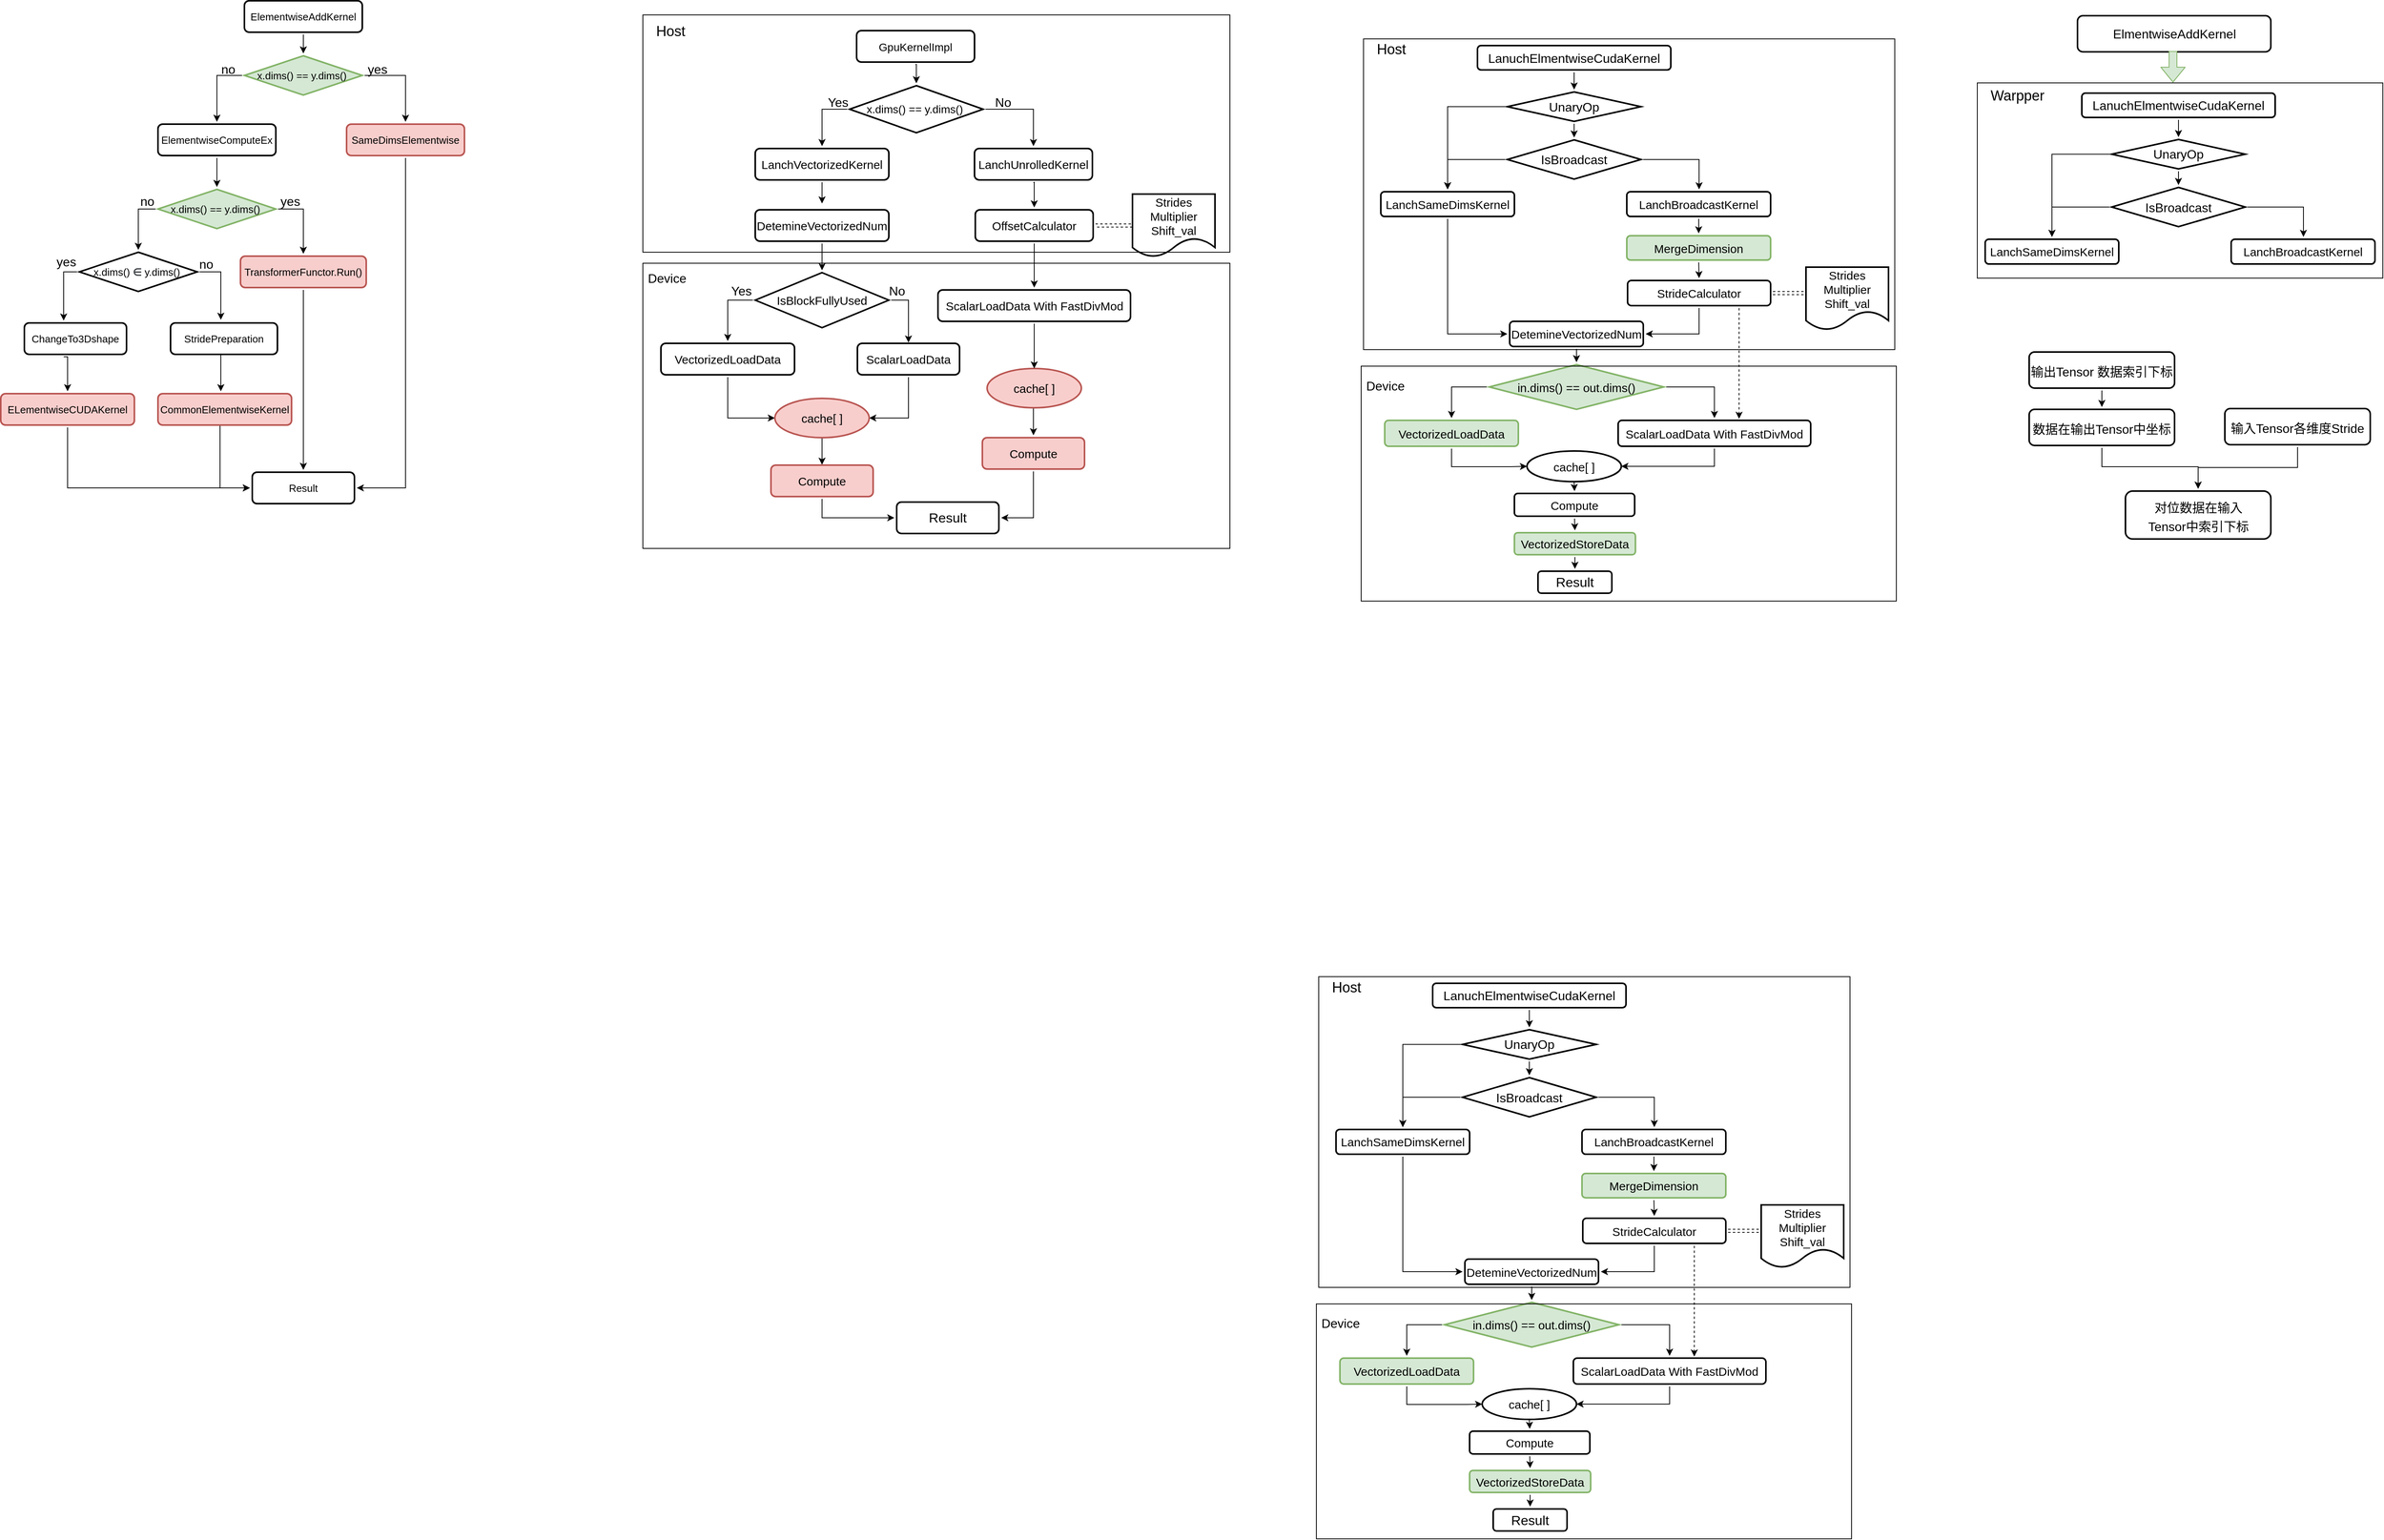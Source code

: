 <mxfile version="14.8.2" type="github">
  <diagram id="uHo3Hja1yqYBUrUBkEV7" name="Page-1">
    <mxGraphModel dx="1188" dy="688" grid="0" gridSize="10" guides="1" tooltips="1" connect="1" arrows="1" fold="1" page="1" pageScale="1" pageWidth="827" pageHeight="1169" math="0" shadow="0">
      <root>
        <mxCell id="0" />
        <mxCell id="1" parent="0" />
        <mxCell id="quxqSNJja3ILk_GIWEGy-17" style="edgeStyle=orthogonalEdgeStyle;rounded=0;orthogonalLoop=1;jettySize=auto;html=1;exitX=0.5;exitY=1;exitDx=0;exitDy=0;entryX=0.5;entryY=0;entryDx=0;entryDy=0;" edge="1" parent="1" source="quxqSNJja3ILk_GIWEGy-2" target="quxqSNJja3ILk_GIWEGy-3">
          <mxGeometry relative="1" as="geometry" />
        </mxCell>
        <mxCell id="quxqSNJja3ILk_GIWEGy-2" value="&lt;p style=&quot;margin: 0px ; font-stretch: normal ; font-size: 13px ; line-height: normal&quot;&gt;ElementwiseAddKernel&lt;/p&gt;" style="rounded=1;whiteSpace=wrap;html=1;strokeWidth=2;perimeterSpacing=3;" vertex="1" parent="1">
          <mxGeometry x="350" y="20" width="150" height="40" as="geometry" />
        </mxCell>
        <mxCell id="quxqSNJja3ILk_GIWEGy-20" style="edgeStyle=orthogonalEdgeStyle;rounded=0;orthogonalLoop=1;jettySize=auto;html=1;exitX=0;exitY=0.5;exitDx=0;exitDy=0;entryX=0.5;entryY=0;entryDx=0;entryDy=0;" edge="1" parent="1" source="quxqSNJja3ILk_GIWEGy-3" target="quxqSNJja3ILk_GIWEGy-5">
          <mxGeometry relative="1" as="geometry">
            <Array as="points">
              <mxPoint x="315" y="115" />
            </Array>
          </mxGeometry>
        </mxCell>
        <mxCell id="quxqSNJja3ILk_GIWEGy-21" style="edgeStyle=orthogonalEdgeStyle;rounded=0;orthogonalLoop=1;jettySize=auto;html=1;exitX=1;exitY=0.5;exitDx=0;exitDy=0;" edge="1" parent="1" source="quxqSNJja3ILk_GIWEGy-3" target="quxqSNJja3ILk_GIWEGy-4">
          <mxGeometry relative="1" as="geometry">
            <Array as="points">
              <mxPoint x="555" y="115" />
            </Array>
          </mxGeometry>
        </mxCell>
        <mxCell id="quxqSNJja3ILk_GIWEGy-3" value="x.dims() == y.dims()&amp;nbsp;" style="rhombus;whiteSpace=wrap;html=1;strokeWidth=2;perimeterSpacing=3;fillColor=#d5e8d4;strokeColor=#82b366;fontSize=13;" vertex="1" parent="1">
          <mxGeometry x="350" y="90" width="150" height="50" as="geometry" />
        </mxCell>
        <mxCell id="quxqSNJja3ILk_GIWEGy-30" style="edgeStyle=orthogonalEdgeStyle;rounded=0;orthogonalLoop=1;jettySize=auto;html=1;exitX=0.5;exitY=1;exitDx=0;exitDy=0;entryX=1;entryY=0.5;entryDx=0;entryDy=0;" edge="1" parent="1" source="quxqSNJja3ILk_GIWEGy-4" target="quxqSNJja3ILk_GIWEGy-16">
          <mxGeometry relative="1" as="geometry">
            <Array as="points">
              <mxPoint x="555" y="640" />
            </Array>
          </mxGeometry>
        </mxCell>
        <mxCell id="quxqSNJja3ILk_GIWEGy-4" value="&lt;p style=&quot;margin: 0px ; font-stretch: normal ; font-size: 13px ; line-height: normal&quot;&gt;SameDimsElementwise&lt;/p&gt;" style="rounded=1;whiteSpace=wrap;html=1;strokeWidth=2;perimeterSpacing=3;fillColor=#f8cecc;strokeColor=#b85450;" vertex="1" parent="1">
          <mxGeometry x="480" y="177" width="150" height="40" as="geometry" />
        </mxCell>
        <mxCell id="quxqSNJja3ILk_GIWEGy-23" style="edgeStyle=orthogonalEdgeStyle;rounded=0;orthogonalLoop=1;jettySize=auto;html=1;exitX=0.5;exitY=1;exitDx=0;exitDy=0;" edge="1" parent="1" source="quxqSNJja3ILk_GIWEGy-5" target="quxqSNJja3ILk_GIWEGy-6">
          <mxGeometry relative="1" as="geometry" />
        </mxCell>
        <mxCell id="quxqSNJja3ILk_GIWEGy-5" value="&lt;p style=&quot;margin: 0px ; font-stretch: normal ; font-size: 13px ; line-height: normal&quot;&gt;ElementwiseComputeEx&lt;/p&gt;" style="rounded=1;whiteSpace=wrap;html=1;strokeWidth=2;perimeterSpacing=3;" vertex="1" parent="1">
          <mxGeometry x="240" y="177" width="150" height="40" as="geometry" />
        </mxCell>
        <mxCell id="quxqSNJja3ILk_GIWEGy-24" style="edgeStyle=orthogonalEdgeStyle;rounded=0;orthogonalLoop=1;jettySize=auto;html=1;exitX=0;exitY=0.5;exitDx=0;exitDy=0;entryX=0.5;entryY=0;entryDx=0;entryDy=0;" edge="1" parent="1" source="quxqSNJja3ILk_GIWEGy-6" target="quxqSNJja3ILk_GIWEGy-8">
          <mxGeometry relative="1" as="geometry">
            <Array as="points">
              <mxPoint x="215" y="285" />
            </Array>
          </mxGeometry>
        </mxCell>
        <mxCell id="quxqSNJja3ILk_GIWEGy-25" style="edgeStyle=orthogonalEdgeStyle;rounded=0;orthogonalLoop=1;jettySize=auto;html=1;exitX=1;exitY=0.5;exitDx=0;exitDy=0;entryX=0.5;entryY=0;entryDx=0;entryDy=0;" edge="1" parent="1" source="quxqSNJja3ILk_GIWEGy-6" target="quxqSNJja3ILk_GIWEGy-7">
          <mxGeometry relative="1" as="geometry">
            <Array as="points">
              <mxPoint x="425" y="285" />
            </Array>
          </mxGeometry>
        </mxCell>
        <mxCell id="quxqSNJja3ILk_GIWEGy-6" value="x.dims() == y.dims()&amp;nbsp;" style="rhombus;whiteSpace=wrap;html=1;strokeWidth=2;perimeterSpacing=3;fillColor=#d5e8d4;strokeColor=#82b366;fontSize=13;" vertex="1" parent="1">
          <mxGeometry x="240" y="260" width="150" height="50" as="geometry" />
        </mxCell>
        <mxCell id="quxqSNJja3ILk_GIWEGy-32" style="edgeStyle=orthogonalEdgeStyle;rounded=0;orthogonalLoop=1;jettySize=auto;html=1;exitX=0.5;exitY=1;exitDx=0;exitDy=0;" edge="1" parent="1" source="quxqSNJja3ILk_GIWEGy-7" target="quxqSNJja3ILk_GIWEGy-16">
          <mxGeometry relative="1" as="geometry" />
        </mxCell>
        <mxCell id="quxqSNJja3ILk_GIWEGy-7" value="&lt;p style=&quot;margin: 0px ; font-stretch: normal ; font-size: 13px ; line-height: normal&quot;&gt;TransformerFunctor.Run()&lt;/p&gt;" style="rounded=1;whiteSpace=wrap;html=1;strokeWidth=2;perimeterSpacing=3;fillColor=#f8cecc;strokeColor=#b85450;" vertex="1" parent="1">
          <mxGeometry x="345" y="345" width="160" height="40" as="geometry" />
        </mxCell>
        <mxCell id="quxqSNJja3ILk_GIWEGy-26" style="edgeStyle=orthogonalEdgeStyle;rounded=0;orthogonalLoop=1;jettySize=auto;html=1;exitX=0;exitY=0.5;exitDx=0;exitDy=0;" edge="1" parent="1" source="quxqSNJja3ILk_GIWEGy-8">
          <mxGeometry relative="1" as="geometry">
            <mxPoint x="120" y="427" as="targetPoint" />
            <Array as="points">
              <mxPoint x="120" y="365" />
              <mxPoint x="120" y="427" />
            </Array>
          </mxGeometry>
        </mxCell>
        <mxCell id="quxqSNJja3ILk_GIWEGy-27" style="edgeStyle=orthogonalEdgeStyle;rounded=0;orthogonalLoop=1;jettySize=auto;html=1;exitX=1;exitY=0.5;exitDx=0;exitDy=0;" edge="1" parent="1" source="quxqSNJja3ILk_GIWEGy-8">
          <mxGeometry relative="1" as="geometry">
            <mxPoint x="320" y="426" as="targetPoint" />
            <Array as="points">
              <mxPoint x="320" y="365" />
            </Array>
          </mxGeometry>
        </mxCell>
        <mxCell id="quxqSNJja3ILk_GIWEGy-8" value="x.dims()&amp;nbsp;&lt;span style=&quot;color: rgb(60, 64, 68); font-family: &amp;quot;apple symbols&amp;quot;; font-size: 13px;&quot;&gt;&lt;b style=&quot;font-size: 13px;&quot;&gt;&lt;font style=&quot;font-size: 13px;&quot;&gt;∈&lt;/font&gt;&lt;/b&gt;&lt;/span&gt;&amp;nbsp;y.dims()&amp;nbsp;" style="rhombus;whiteSpace=wrap;html=1;strokeWidth=2;perimeterSpacing=3;fontSize=13;" vertex="1" parent="1">
          <mxGeometry x="140" y="340" width="150" height="50" as="geometry" />
        </mxCell>
        <mxCell id="quxqSNJja3ILk_GIWEGy-28" style="edgeStyle=orthogonalEdgeStyle;rounded=0;orthogonalLoop=1;jettySize=auto;html=1;" edge="1" parent="1" target="quxqSNJja3ILk_GIWEGy-12">
          <mxGeometry relative="1" as="geometry">
            <mxPoint x="125" y="473" as="sourcePoint" />
            <mxPoint x="120" y="517" as="targetPoint" />
            <Array as="points">
              <mxPoint x="120" y="473" />
              <mxPoint x="125" y="473" />
            </Array>
          </mxGeometry>
        </mxCell>
        <mxCell id="quxqSNJja3ILk_GIWEGy-9" value="&lt;p style=&quot;margin: 0px ; font-stretch: normal ; font-size: 13px ; line-height: normal&quot;&gt;ChangeTo3Dshape&lt;/p&gt;" style="rounded=1;whiteSpace=wrap;html=1;strokeWidth=2;perimeterSpacing=3;" vertex="1" parent="1">
          <mxGeometry x="70" y="430" width="130" height="40" as="geometry" />
        </mxCell>
        <mxCell id="quxqSNJja3ILk_GIWEGy-41" style="edgeStyle=orthogonalEdgeStyle;rounded=0;orthogonalLoop=1;jettySize=auto;html=1;" edge="1" parent="1">
          <mxGeometry relative="1" as="geometry">
            <mxPoint x="320" y="470" as="sourcePoint" />
            <mxPoint x="320" y="517" as="targetPoint" />
            <Array as="points">
              <mxPoint x="320" y="473" />
            </Array>
          </mxGeometry>
        </mxCell>
        <mxCell id="quxqSNJja3ILk_GIWEGy-10" value="&lt;p style=&quot;margin: 0px ; font-stretch: normal ; font-size: 13px ; line-height: normal&quot;&gt;StridePreparation&lt;/p&gt;" style="rounded=1;whiteSpace=wrap;html=1;strokeWidth=2;perimeterSpacing=3;" vertex="1" parent="1">
          <mxGeometry x="256" y="430" width="136" height="40" as="geometry" />
        </mxCell>
        <mxCell id="quxqSNJja3ILk_GIWEGy-31" style="edgeStyle=orthogonalEdgeStyle;rounded=0;orthogonalLoop=1;jettySize=auto;html=1;exitX=0.5;exitY=1;exitDx=0;exitDy=0;entryX=0;entryY=0.5;entryDx=0;entryDy=0;" edge="1" parent="1" source="quxqSNJja3ILk_GIWEGy-12" target="quxqSNJja3ILk_GIWEGy-16">
          <mxGeometry relative="1" as="geometry">
            <Array as="points">
              <mxPoint x="125" y="640" />
            </Array>
          </mxGeometry>
        </mxCell>
        <mxCell id="quxqSNJja3ILk_GIWEGy-12" value="&lt;p style=&quot;margin: 0px ; font-stretch: normal ; font-size: 13px ; line-height: normal&quot;&gt;ELementwiseCUDAKernel&lt;br&gt;&lt;/p&gt;" style="rounded=1;whiteSpace=wrap;html=1;strokeWidth=2;perimeterSpacing=3;fillColor=#f8cecc;strokeColor=#b85450;" vertex="1" parent="1">
          <mxGeometry x="40" y="520" width="170" height="40" as="geometry" />
        </mxCell>
        <mxCell id="quxqSNJja3ILk_GIWEGy-33" style="edgeStyle=orthogonalEdgeStyle;rounded=0;orthogonalLoop=1;jettySize=auto;html=1;entryX=0;entryY=0.5;entryDx=0;entryDy=0;" edge="1" parent="1" target="quxqSNJja3ILk_GIWEGy-16">
          <mxGeometry relative="1" as="geometry">
            <mxPoint x="319" y="560" as="sourcePoint" />
            <Array as="points">
              <mxPoint x="319" y="640" />
            </Array>
          </mxGeometry>
        </mxCell>
        <mxCell id="quxqSNJja3ILk_GIWEGy-13" value="&lt;p style=&quot;margin: 0px ; font-stretch: normal ; font-size: 13px ; line-height: normal&quot;&gt;CommonElementwiseKernel&lt;/p&gt;" style="rounded=1;whiteSpace=wrap;html=1;strokeWidth=2;perimeterSpacing=3;fillColor=#f8cecc;strokeColor=#b85450;" vertex="1" parent="1">
          <mxGeometry x="240" y="520" width="170" height="40" as="geometry" />
        </mxCell>
        <mxCell id="quxqSNJja3ILk_GIWEGy-16" value="&lt;p style=&quot;margin: 0px ; font-stretch: normal ; font-size: 13px ; line-height: normal&quot;&gt;Result&lt;/p&gt;" style="rounded=1;whiteSpace=wrap;html=1;strokeWidth=2;perimeterSpacing=3;" vertex="1" parent="1">
          <mxGeometry x="360" y="620" width="130" height="40" as="geometry" />
        </mxCell>
        <mxCell id="quxqSNJja3ILk_GIWEGy-70" style="edgeStyle=orthogonalEdgeStyle;rounded=0;orthogonalLoop=1;jettySize=auto;html=1;exitX=0.5;exitY=1;exitDx=0;exitDy=0;entryX=0.5;entryY=0;entryDx=0;entryDy=0;" edge="1" parent="1" source="quxqSNJja3ILk_GIWEGy-71" target="quxqSNJja3ILk_GIWEGy-74">
          <mxGeometry relative="1" as="geometry" />
        </mxCell>
        <mxCell id="quxqSNJja3ILk_GIWEGy-71" value="&lt;p style=&quot;margin: 0px; font-stretch: normal; font-size: 14px; line-height: normal;&quot;&gt;GpuKernelImpl&lt;/p&gt;" style="rounded=1;whiteSpace=wrap;html=1;strokeWidth=2;perimeterSpacing=3;fontSize=14;" vertex="1" parent="1">
          <mxGeometry x="1129" y="58" width="150" height="40" as="geometry" />
        </mxCell>
        <mxCell id="quxqSNJja3ILk_GIWEGy-72" style="edgeStyle=orthogonalEdgeStyle;rounded=0;orthogonalLoop=1;jettySize=auto;html=1;exitX=0;exitY=0.5;exitDx=0;exitDy=0;entryX=0.5;entryY=0;entryDx=0;entryDy=0;" edge="1" parent="1" source="quxqSNJja3ILk_GIWEGy-74" target="quxqSNJja3ILk_GIWEGy-78">
          <mxGeometry relative="1" as="geometry">
            <Array as="points">
              <mxPoint x="1085" y="158" />
            </Array>
          </mxGeometry>
        </mxCell>
        <mxCell id="quxqSNJja3ILk_GIWEGy-115" style="edgeStyle=orthogonalEdgeStyle;rounded=0;orthogonalLoop=1;jettySize=auto;html=1;exitX=1;exitY=0.5;exitDx=0;exitDy=0;entryX=0.5;entryY=0;entryDx=0;entryDy=0;fontSize=14;" edge="1" parent="1" source="quxqSNJja3ILk_GIWEGy-74" target="quxqSNJja3ILk_GIWEGy-76">
          <mxGeometry relative="1" as="geometry">
            <Array as="points">
              <mxPoint x="1354" y="158" />
            </Array>
          </mxGeometry>
        </mxCell>
        <mxCell id="quxqSNJja3ILk_GIWEGy-74" value="x.dims() == y.dims()&amp;nbsp;" style="rhombus;whiteSpace=wrap;html=1;strokeWidth=2;perimeterSpacing=3;fontSize=14;" vertex="1" parent="1">
          <mxGeometry x="1120" y="128" width="170" height="60" as="geometry" />
        </mxCell>
        <mxCell id="quxqSNJja3ILk_GIWEGy-116" style="edgeStyle=orthogonalEdgeStyle;rounded=0;orthogonalLoop=1;jettySize=auto;html=1;exitX=0.5;exitY=1;exitDx=0;exitDy=0;entryX=0.5;entryY=0;entryDx=0;entryDy=0;fontSize=14;" edge="1" parent="1" source="quxqSNJja3ILk_GIWEGy-76" target="quxqSNJja3ILk_GIWEGy-112">
          <mxGeometry relative="1" as="geometry" />
        </mxCell>
        <mxCell id="quxqSNJja3ILk_GIWEGy-76" value="&lt;p style=&quot;margin: 0px ; font-stretch: normal ; font-size: 15px ; line-height: normal&quot;&gt;LanchUnrolledKernel&lt;/p&gt;" style="rounded=1;whiteSpace=wrap;html=1;strokeWidth=2;perimeterSpacing=3;fontSize=15;" vertex="1" parent="1">
          <mxGeometry x="1279" y="208" width="150" height="40" as="geometry" />
        </mxCell>
        <mxCell id="quxqSNJja3ILk_GIWEGy-77" style="edgeStyle=orthogonalEdgeStyle;rounded=0;orthogonalLoop=1;jettySize=auto;html=1;exitX=0.5;exitY=1;exitDx=0;exitDy=0;" edge="1" parent="1" source="quxqSNJja3ILk_GIWEGy-78">
          <mxGeometry relative="1" as="geometry">
            <mxPoint x="1085" y="278" as="targetPoint" />
          </mxGeometry>
        </mxCell>
        <mxCell id="quxqSNJja3ILk_GIWEGy-78" value="&lt;p style=&quot;margin: 0px ; font-stretch: normal ; font-size: 13px ; line-height: normal&quot;&gt;&lt;span style=&quot;font-size: 15px&quot;&gt;LanchVectorizedKernel&lt;/span&gt;&lt;br&gt;&lt;/p&gt;" style="rounded=1;whiteSpace=wrap;html=1;strokeWidth=2;perimeterSpacing=3;" vertex="1" parent="1">
          <mxGeometry x="1000" y="208" width="170" height="40" as="geometry" />
        </mxCell>
        <mxCell id="quxqSNJja3ILk_GIWEGy-101" style="edgeStyle=orthogonalEdgeStyle;rounded=0;orthogonalLoop=1;jettySize=auto;html=1;exitX=0.5;exitY=1;exitDx=0;exitDy=0;entryX=0.5;entryY=0;entryDx=0;entryDy=0;fontSize=15;" edge="1" parent="1" source="quxqSNJja3ILk_GIWEGy-96" target="quxqSNJja3ILk_GIWEGy-97">
          <mxGeometry relative="1" as="geometry" />
        </mxCell>
        <mxCell id="quxqSNJja3ILk_GIWEGy-96" value="&lt;p style=&quot;margin: 0px ; font-stretch: normal ; font-size: 13px ; line-height: normal&quot;&gt;&lt;span style=&quot;font-size: 15px&quot;&gt;DetemineVectorizedNum&lt;/span&gt;&lt;br&gt;&lt;/p&gt;" style="rounded=1;whiteSpace=wrap;html=1;strokeWidth=2;perimeterSpacing=3;" vertex="1" parent="1">
          <mxGeometry x="1000" y="286" width="170" height="40" as="geometry" />
        </mxCell>
        <mxCell id="quxqSNJja3ILk_GIWEGy-102" style="edgeStyle=orthogonalEdgeStyle;rounded=0;orthogonalLoop=1;jettySize=auto;html=1;exitX=0;exitY=0.5;exitDx=0;exitDy=0;fontSize=15;" edge="1" parent="1" source="quxqSNJja3ILk_GIWEGy-97" target="quxqSNJja3ILk_GIWEGy-99">
          <mxGeometry relative="1" as="geometry">
            <Array as="points">
              <mxPoint x="965" y="401" />
            </Array>
          </mxGeometry>
        </mxCell>
        <mxCell id="quxqSNJja3ILk_GIWEGy-103" style="edgeStyle=orthogonalEdgeStyle;rounded=0;orthogonalLoop=1;jettySize=auto;html=1;exitX=1;exitY=0.5;exitDx=0;exitDy=0;fontSize=15;" edge="1" parent="1" source="quxqSNJja3ILk_GIWEGy-97">
          <mxGeometry relative="1" as="geometry">
            <mxPoint x="1195" y="455" as="targetPoint" />
            <Array as="points">
              <mxPoint x="1195" y="401" />
              <mxPoint x="1195" y="455" />
            </Array>
          </mxGeometry>
        </mxCell>
        <mxCell id="quxqSNJja3ILk_GIWEGy-97" value="IsBlockFullyUsed" style="rhombus;whiteSpace=wrap;html=1;strokeWidth=2;perimeterSpacing=3;fontSize=15;" vertex="1" parent="1">
          <mxGeometry x="1000" y="366" width="170" height="70" as="geometry" />
        </mxCell>
        <mxCell id="quxqSNJja3ILk_GIWEGy-106" style="edgeStyle=orthogonalEdgeStyle;rounded=0;orthogonalLoop=1;jettySize=auto;html=1;exitX=0.5;exitY=1;exitDx=0;exitDy=0;entryX=0;entryY=0.5;entryDx=0;entryDy=0;fontSize=15;" edge="1" parent="1" source="quxqSNJja3ILk_GIWEGy-99" target="quxqSNJja3ILk_GIWEGy-104">
          <mxGeometry relative="1" as="geometry" />
        </mxCell>
        <mxCell id="quxqSNJja3ILk_GIWEGy-99" value="&lt;p style=&quot;margin: 0px ; font-stretch: normal ; font-size: 13px ; line-height: normal&quot;&gt;&lt;span style=&quot;font-size: 15px&quot;&gt;VectorizedLoadData&lt;/span&gt;&lt;br&gt;&lt;/p&gt;" style="rounded=1;whiteSpace=wrap;html=1;strokeWidth=2;perimeterSpacing=3;" vertex="1" parent="1">
          <mxGeometry x="880" y="456" width="170" height="40" as="geometry" />
        </mxCell>
        <mxCell id="quxqSNJja3ILk_GIWEGy-105" style="edgeStyle=orthogonalEdgeStyle;rounded=0;orthogonalLoop=1;jettySize=auto;html=1;exitX=0.5;exitY=1;exitDx=0;exitDy=0;entryX=1;entryY=0.5;entryDx=0;entryDy=0;fontSize=15;" edge="1" parent="1" source="quxqSNJja3ILk_GIWEGy-100" target="quxqSNJja3ILk_GIWEGy-104">
          <mxGeometry relative="1" as="geometry" />
        </mxCell>
        <mxCell id="quxqSNJja3ILk_GIWEGy-100" value="&lt;p style=&quot;margin: 0px; font-stretch: normal; font-size: 15px; line-height: normal;&quot;&gt;&lt;span style=&quot;font-size: 15px;&quot;&gt;ScalarLoadData&lt;/span&gt;&lt;br style=&quot;font-size: 15px;&quot;&gt;&lt;/p&gt;" style="rounded=1;whiteSpace=wrap;html=1;strokeWidth=2;perimeterSpacing=3;fontSize=15;" vertex="1" parent="1">
          <mxGeometry x="1130" y="456" width="130" height="40" as="geometry" />
        </mxCell>
        <mxCell id="quxqSNJja3ILk_GIWEGy-108" value="" style="edgeStyle=orthogonalEdgeStyle;rounded=0;orthogonalLoop=1;jettySize=auto;html=1;fontSize=15;" edge="1" parent="1" source="quxqSNJja3ILk_GIWEGy-104">
          <mxGeometry relative="1" as="geometry">
            <mxPoint x="1085" y="610.5" as="targetPoint" />
          </mxGeometry>
        </mxCell>
        <mxCell id="quxqSNJja3ILk_GIWEGy-104" value="cache[ ]" style="ellipse;whiteSpace=wrap;html=1;fontSize=15;strokeWidth=2;fillColor=#f8cecc;strokeColor=#b85450;" vertex="1" parent="1">
          <mxGeometry x="1025" y="526" width="120" height="50" as="geometry" />
        </mxCell>
        <mxCell id="quxqSNJja3ILk_GIWEGy-111" style="edgeStyle=orthogonalEdgeStyle;rounded=0;orthogonalLoop=1;jettySize=auto;html=1;exitX=0.5;exitY=1;exitDx=0;exitDy=0;entryX=0;entryY=0.5;entryDx=0;entryDy=0;fontSize=15;" edge="1" parent="1" source="quxqSNJja3ILk_GIWEGy-109" target="quxqSNJja3ILk_GIWEGy-110">
          <mxGeometry relative="1" as="geometry">
            <Array as="points">
              <mxPoint x="1085" y="678" />
            </Array>
          </mxGeometry>
        </mxCell>
        <mxCell id="quxqSNJja3ILk_GIWEGy-109" value="&lt;p style=&quot;margin: 0px ; font-stretch: normal ; font-size: 13px ; line-height: normal&quot;&gt;&lt;span style=&quot;font-size: 15px&quot;&gt;Compute&lt;/span&gt;&lt;br&gt;&lt;/p&gt;" style="rounded=1;whiteSpace=wrap;html=1;strokeWidth=2;perimeterSpacing=3;fillColor=#f8cecc;strokeColor=#b85450;" vertex="1" parent="1">
          <mxGeometry x="1020" y="611" width="130" height="40" as="geometry" />
        </mxCell>
        <mxCell id="quxqSNJja3ILk_GIWEGy-110" value="&lt;p style=&quot;margin: 0px; font-stretch: normal; font-size: 17px; line-height: normal;&quot;&gt;Result&lt;/p&gt;" style="rounded=1;whiteSpace=wrap;html=1;strokeWidth=2;perimeterSpacing=3;fontSize=17;" vertex="1" parent="1">
          <mxGeometry x="1180" y="658" width="130" height="40" as="geometry" />
        </mxCell>
        <mxCell id="quxqSNJja3ILk_GIWEGy-114" value="" style="edgeStyle=orthogonalEdgeStyle;rounded=0;orthogonalLoop=1;jettySize=auto;html=1;fontSize=17;dashed=1;shape=link;" edge="1" parent="1" source="quxqSNJja3ILk_GIWEGy-112" target="quxqSNJja3ILk_GIWEGy-113">
          <mxGeometry relative="1" as="geometry" />
        </mxCell>
        <mxCell id="quxqSNJja3ILk_GIWEGy-122" style="edgeStyle=orthogonalEdgeStyle;rounded=0;orthogonalLoop=1;jettySize=auto;html=1;exitX=0.5;exitY=1;exitDx=0;exitDy=0;entryX=0.5;entryY=0;entryDx=0;entryDy=0;fontSize=14;" edge="1" parent="1" source="quxqSNJja3ILk_GIWEGy-112" target="quxqSNJja3ILk_GIWEGy-119">
          <mxGeometry relative="1" as="geometry" />
        </mxCell>
        <mxCell id="quxqSNJja3ILk_GIWEGy-112" value="&lt;p style=&quot;margin: 0px ; font-stretch: normal ; font-size: 15px ; line-height: normal&quot;&gt;OffsetCalculator&lt;/p&gt;" style="rounded=1;whiteSpace=wrap;html=1;strokeWidth=2;perimeterSpacing=3;fontSize=15;" vertex="1" parent="1">
          <mxGeometry x="1280" y="286" width="150" height="40" as="geometry" />
        </mxCell>
        <mxCell id="quxqSNJja3ILk_GIWEGy-113" value="Strides&lt;br&gt;Multiplier&lt;br&gt;Shift_val" style="shape=document;whiteSpace=wrap;html=1;boundedLbl=1;rounded=1;fontSize=15;strokeWidth=2;" vertex="1" parent="1">
          <mxGeometry x="1480" y="266" width="105" height="80" as="geometry" />
        </mxCell>
        <mxCell id="quxqSNJja3ILk_GIWEGy-119" value="&lt;p style=&quot;margin: 0px ; font-stretch: normal ; font-size: 15px ; line-height: normal&quot;&gt;&lt;span style=&quot;font-size: 15px&quot;&gt;ScalarLoadData With FastDivMod&lt;/span&gt;&lt;br style=&quot;font-size: 15px&quot;&gt;&lt;/p&gt;" style="rounded=1;whiteSpace=wrap;html=1;strokeWidth=2;perimeterSpacing=3;fontSize=15;" vertex="1" parent="1">
          <mxGeometry x="1232.5" y="388" width="245" height="40" as="geometry" />
        </mxCell>
        <mxCell id="quxqSNJja3ILk_GIWEGy-126" style="edgeStyle=orthogonalEdgeStyle;rounded=0;orthogonalLoop=1;jettySize=auto;html=1;exitX=0.5;exitY=1;exitDx=0;exitDy=0;entryX=0.5;entryY=0;entryDx=0;entryDy=0;fontSize=14;" edge="1" parent="1" source="quxqSNJja3ILk_GIWEGy-120" target="quxqSNJja3ILk_GIWEGy-125">
          <mxGeometry relative="1" as="geometry" />
        </mxCell>
        <mxCell id="quxqSNJja3ILk_GIWEGy-120" value="cache[ ]" style="ellipse;whiteSpace=wrap;html=1;fontSize=15;strokeWidth=2;fillColor=#f8cecc;strokeColor=#b85450;" vertex="1" parent="1">
          <mxGeometry x="1295" y="488" width="120" height="50" as="geometry" />
        </mxCell>
        <mxCell id="quxqSNJja3ILk_GIWEGy-123" style="edgeStyle=orthogonalEdgeStyle;rounded=0;orthogonalLoop=1;jettySize=auto;html=1;exitX=0.5;exitY=1;exitDx=0;exitDy=0;entryX=0.5;entryY=0;entryDx=0;entryDy=0;fontSize=14;" edge="1" parent="1" source="quxqSNJja3ILk_GIWEGy-119" target="quxqSNJja3ILk_GIWEGy-120">
          <mxGeometry relative="1" as="geometry">
            <mxPoint x="1365" y="339" as="sourcePoint" />
            <mxPoint x="1365" y="395" as="targetPoint" />
          </mxGeometry>
        </mxCell>
        <mxCell id="quxqSNJja3ILk_GIWEGy-127" style="edgeStyle=orthogonalEdgeStyle;rounded=0;orthogonalLoop=1;jettySize=auto;html=1;exitX=0.5;exitY=1;exitDx=0;exitDy=0;entryX=1;entryY=0.5;entryDx=0;entryDy=0;fontSize=14;" edge="1" parent="1" source="quxqSNJja3ILk_GIWEGy-125" target="quxqSNJja3ILk_GIWEGy-110">
          <mxGeometry relative="1" as="geometry">
            <Array as="points">
              <mxPoint x="1354" y="678" />
            </Array>
          </mxGeometry>
        </mxCell>
        <mxCell id="quxqSNJja3ILk_GIWEGy-125" value="&lt;p style=&quot;margin: 0px ; font-stretch: normal ; font-size: 13px ; line-height: normal&quot;&gt;&lt;span style=&quot;font-size: 15px&quot;&gt;Compute&lt;/span&gt;&lt;br&gt;&lt;/p&gt;" style="rounded=1;whiteSpace=wrap;html=1;strokeWidth=2;perimeterSpacing=3;fillColor=#f8cecc;strokeColor=#b85450;" vertex="1" parent="1">
          <mxGeometry x="1289" y="576" width="130" height="40" as="geometry" />
        </mxCell>
        <mxCell id="quxqSNJja3ILk_GIWEGy-133" style="edgeStyle=orthogonalEdgeStyle;rounded=0;orthogonalLoop=1;jettySize=auto;html=1;exitX=0.5;exitY=1;exitDx=0;exitDy=0;entryX=0.5;entryY=0;entryDx=0;entryDy=0;" edge="1" parent="1" source="quxqSNJja3ILk_GIWEGy-134" target="quxqSNJja3ILk_GIWEGy-137">
          <mxGeometry relative="1" as="geometry" />
        </mxCell>
        <mxCell id="quxqSNJja3ILk_GIWEGy-134" value="&lt;p style=&quot;margin: 0px ; font-stretch: normal ; font-size: 16px ; line-height: normal&quot;&gt;LanuchElmentwiseCudaKernel&lt;/p&gt;" style="rounded=1;whiteSpace=wrap;html=1;strokeWidth=2;perimeterSpacing=3;fontSize=16;" vertex="1" parent="1">
          <mxGeometry x="1919" y="77" width="246" height="31" as="geometry" />
        </mxCell>
        <mxCell id="quxqSNJja3ILk_GIWEGy-182" style="edgeStyle=orthogonalEdgeStyle;rounded=0;orthogonalLoop=1;jettySize=auto;html=1;exitX=0.5;exitY=1;exitDx=0;exitDy=0;entryX=0.5;entryY=0;entryDx=0;entryDy=0;fontSize=16;" edge="1" parent="1" source="quxqSNJja3ILk_GIWEGy-137" target="quxqSNJja3ILk_GIWEGy-180">
          <mxGeometry relative="1" as="geometry">
            <mxPoint x="2042" y="180.5" as="sourcePoint" />
          </mxGeometry>
        </mxCell>
        <mxCell id="quxqSNJja3ILk_GIWEGy-222" style="edgeStyle=orthogonalEdgeStyle;rounded=0;orthogonalLoop=1;jettySize=auto;html=1;exitX=0;exitY=0.5;exitDx=0;exitDy=0;entryX=0.5;entryY=0;entryDx=0;entryDy=0;fontSize=16;" edge="1" parent="1" source="quxqSNJja3ILk_GIWEGy-137" target="quxqSNJja3ILk_GIWEGy-141">
          <mxGeometry relative="1" as="geometry">
            <Array as="points">
              <mxPoint x="1881" y="155" />
            </Array>
          </mxGeometry>
        </mxCell>
        <mxCell id="quxqSNJja3ILk_GIWEGy-137" value="&lt;font style=&quot;font-size: 16px&quot;&gt;UnaryOp&lt;/font&gt;" style="rhombus;whiteSpace=wrap;html=1;strokeWidth=2;perimeterSpacing=3;fontSize=14;" vertex="1" parent="1">
          <mxGeometry x="1957" y="136" width="170" height="37.5" as="geometry" />
        </mxCell>
        <mxCell id="quxqSNJja3ILk_GIWEGy-216" style="edgeStyle=orthogonalEdgeStyle;rounded=0;orthogonalLoop=1;jettySize=auto;html=1;exitX=0.5;exitY=1;exitDx=0;exitDy=0;entryX=0.5;entryY=0;entryDx=0;entryDy=0;fontSize=16;" edge="1" parent="1" source="quxqSNJja3ILk_GIWEGy-139" target="quxqSNJja3ILk_GIWEGy-196">
          <mxGeometry relative="1" as="geometry" />
        </mxCell>
        <mxCell id="quxqSNJja3ILk_GIWEGy-139" value="&lt;p style=&quot;margin: 0px ; font-stretch: normal ; font-size: 15px ; line-height: normal&quot;&gt;LanchBroadcastKernel&lt;br&gt;&lt;/p&gt;" style="rounded=1;whiteSpace=wrap;html=1;strokeWidth=2;perimeterSpacing=3;fontSize=15;" vertex="1" parent="1">
          <mxGeometry x="2109" y="263" width="183" height="31.5" as="geometry" />
        </mxCell>
        <mxCell id="quxqSNJja3ILk_GIWEGy-220" style="edgeStyle=orthogonalEdgeStyle;rounded=0;orthogonalLoop=1;jettySize=auto;html=1;exitX=0.5;exitY=1;exitDx=0;exitDy=0;entryX=0;entryY=0.5;entryDx=0;entryDy=0;fontSize=16;" edge="1" parent="1" source="quxqSNJja3ILk_GIWEGy-141" target="quxqSNJja3ILk_GIWEGy-143">
          <mxGeometry relative="1" as="geometry">
            <Array as="points">
              <mxPoint x="1881" y="444" />
            </Array>
          </mxGeometry>
        </mxCell>
        <mxCell id="quxqSNJja3ILk_GIWEGy-141" value="&lt;p style=&quot;margin: 0px ; font-stretch: normal ; font-size: 13px ; line-height: normal&quot;&gt;&lt;span style=&quot;font-size: 15px&quot;&gt;LanchSameDimsKernel&lt;/span&gt;&lt;br&gt;&lt;/p&gt;" style="rounded=1;whiteSpace=wrap;html=1;strokeWidth=2;perimeterSpacing=3;" vertex="1" parent="1">
          <mxGeometry x="1796" y="263" width="170" height="31.5" as="geometry" />
        </mxCell>
        <mxCell id="quxqSNJja3ILk_GIWEGy-191" style="edgeStyle=orthogonalEdgeStyle;rounded=0;orthogonalLoop=1;jettySize=auto;html=1;exitX=0.5;exitY=1;exitDx=0;exitDy=0;entryX=0.5;entryY=0;entryDx=0;entryDy=0;fontSize=16;" edge="1" parent="1" source="quxqSNJja3ILk_GIWEGy-143" target="quxqSNJja3ILk_GIWEGy-146">
          <mxGeometry relative="1" as="geometry" />
        </mxCell>
        <mxCell id="quxqSNJja3ILk_GIWEGy-143" value="&lt;p style=&quot;margin: 0px ; font-stretch: normal ; font-size: 13px ; line-height: normal&quot;&gt;&lt;span style=&quot;font-size: 15px&quot;&gt;DetemineVectorizedNum&lt;/span&gt;&lt;br&gt;&lt;/p&gt;" style="rounded=1;whiteSpace=wrap;html=1;strokeWidth=2;perimeterSpacing=3;" vertex="1" parent="1">
          <mxGeometry x="1960" y="428" width="170" height="32" as="geometry" />
        </mxCell>
        <mxCell id="quxqSNJja3ILk_GIWEGy-192" style="edgeStyle=orthogonalEdgeStyle;rounded=0;orthogonalLoop=1;jettySize=auto;html=1;exitX=0;exitY=0.5;exitDx=0;exitDy=0;entryX=0.5;entryY=0;entryDx=0;entryDy=0;fontSize=16;" edge="1" parent="1" source="quxqSNJja3ILk_GIWEGy-146" target="quxqSNJja3ILk_GIWEGy-148">
          <mxGeometry relative="1" as="geometry">
            <Array as="points">
              <mxPoint x="1886" y="512" />
            </Array>
          </mxGeometry>
        </mxCell>
        <mxCell id="quxqSNJja3ILk_GIWEGy-211" style="edgeStyle=orthogonalEdgeStyle;rounded=0;orthogonalLoop=1;jettySize=auto;html=1;exitX=1;exitY=0.5;exitDx=0;exitDy=0;entryX=0.5;entryY=0;entryDx=0;entryDy=0;fontSize=16;" edge="1" parent="1" source="quxqSNJja3ILk_GIWEGy-146" target="quxqSNJja3ILk_GIWEGy-160">
          <mxGeometry relative="1" as="geometry">
            <Array as="points">
              <mxPoint x="2221" y="512" />
            </Array>
          </mxGeometry>
        </mxCell>
        <mxCell id="quxqSNJja3ILk_GIWEGy-146" value="in.dims() == out.dims()" style="rhombus;whiteSpace=wrap;html=1;strokeWidth=2;perimeterSpacing=3;fontSize=15;fillColor=#d5e8d4;strokeColor=#82b366;" vertex="1" parent="1">
          <mxGeometry x="1934" y="483" width="222" height="57" as="geometry" />
        </mxCell>
        <mxCell id="quxqSNJja3ILk_GIWEGy-214" style="edgeStyle=orthogonalEdgeStyle;rounded=0;orthogonalLoop=1;jettySize=auto;html=1;exitX=0.5;exitY=1;exitDx=0;exitDy=0;entryX=0;entryY=0.5;entryDx=0;entryDy=0;fontSize=16;" edge="1" parent="1" source="quxqSNJja3ILk_GIWEGy-148" target="quxqSNJja3ILk_GIWEGy-152">
          <mxGeometry relative="1" as="geometry">
            <Array as="points">
              <mxPoint x="1886" y="613" />
              <mxPoint x="1962" y="613" />
            </Array>
          </mxGeometry>
        </mxCell>
        <mxCell id="quxqSNJja3ILk_GIWEGy-148" value="&lt;p style=&quot;margin: 0px ; font-stretch: normal ; font-size: 13px ; line-height: normal&quot;&gt;&lt;span style=&quot;font-size: 15px&quot;&gt;VectorizedLoadData&lt;/span&gt;&lt;br&gt;&lt;/p&gt;" style="rounded=1;whiteSpace=wrap;html=1;strokeWidth=2;perimeterSpacing=3;fillColor=#d5e8d4;strokeColor=#82b366;" vertex="1" parent="1">
          <mxGeometry x="1801" y="554" width="170" height="33" as="geometry" />
        </mxCell>
        <mxCell id="quxqSNJja3ILk_GIWEGy-204" style="edgeStyle=orthogonalEdgeStyle;rounded=0;orthogonalLoop=1;jettySize=auto;html=1;exitX=0.5;exitY=1;exitDx=0;exitDy=0;entryX=0.5;entryY=0;entryDx=0;entryDy=0;fontSize=16;" edge="1" parent="1" source="quxqSNJja3ILk_GIWEGy-152" target="quxqSNJja3ILk_GIWEGy-154">
          <mxGeometry relative="1" as="geometry" />
        </mxCell>
        <mxCell id="quxqSNJja3ILk_GIWEGy-152" value="cache[ ]" style="ellipse;whiteSpace=wrap;html=1;fontSize=15;strokeWidth=2;" vertex="1" parent="1">
          <mxGeometry x="1982" y="593" width="120" height="39" as="geometry" />
        </mxCell>
        <mxCell id="quxqSNJja3ILk_GIWEGy-223" style="edgeStyle=orthogonalEdgeStyle;rounded=0;orthogonalLoop=1;jettySize=auto;html=1;exitX=0.5;exitY=1;exitDx=0;exitDy=0;entryX=0.5;entryY=0;entryDx=0;entryDy=0;fontSize=16;" edge="1" parent="1" source="quxqSNJja3ILk_GIWEGy-154" target="quxqSNJja3ILk_GIWEGy-200">
          <mxGeometry relative="1" as="geometry" />
        </mxCell>
        <mxCell id="quxqSNJja3ILk_GIWEGy-154" value="&lt;p style=&quot;margin: 0px ; font-stretch: normal ; font-size: 13px ; line-height: normal&quot;&gt;&lt;span style=&quot;font-size: 15px&quot;&gt;Compute&lt;/span&gt;&lt;br&gt;&lt;/p&gt;" style="rounded=1;whiteSpace=wrap;html=1;strokeWidth=2;perimeterSpacing=3;" vertex="1" parent="1">
          <mxGeometry x="1966" y="647" width="153" height="29" as="geometry" />
        </mxCell>
        <mxCell id="quxqSNJja3ILk_GIWEGy-155" value="&lt;p style=&quot;margin: 0px; font-stretch: normal; font-size: 17px; line-height: normal;&quot;&gt;Result&lt;/p&gt;" style="rounded=1;whiteSpace=wrap;html=1;strokeWidth=2;perimeterSpacing=3;fontSize=17;" vertex="1" parent="1">
          <mxGeometry x="1996" y="746" width="94" height="28" as="geometry" />
        </mxCell>
        <mxCell id="quxqSNJja3ILk_GIWEGy-156" value="" style="edgeStyle=orthogonalEdgeStyle;rounded=0;orthogonalLoop=1;jettySize=auto;html=1;fontSize=17;dashed=1;shape=link;entryX=-0.029;entryY=0.413;entryDx=0;entryDy=0;entryPerimeter=0;" edge="1" parent="1" source="quxqSNJja3ILk_GIWEGy-158" target="quxqSNJja3ILk_GIWEGy-159">
          <mxGeometry relative="1" as="geometry">
            <mxPoint x="2328" y="430" as="targetPoint" />
          </mxGeometry>
        </mxCell>
        <mxCell id="quxqSNJja3ILk_GIWEGy-193" style="edgeStyle=orthogonalEdgeStyle;rounded=0;orthogonalLoop=1;jettySize=auto;html=1;exitX=0.75;exitY=1;exitDx=0;exitDy=0;entryX=0.625;entryY=0.026;entryDx=0;entryDy=0;entryPerimeter=0;fontSize=16;dashed=1;" edge="1" parent="1" target="quxqSNJja3ILk_GIWEGy-160">
          <mxGeometry relative="1" as="geometry">
            <mxPoint x="2249" y="408" as="sourcePoint" />
            <mxPoint x="2250.875" y="568.978" as="targetPoint" />
            <Array as="points">
              <mxPoint x="2252" y="408" />
            </Array>
          </mxGeometry>
        </mxCell>
        <mxCell id="quxqSNJja3ILk_GIWEGy-221" style="edgeStyle=orthogonalEdgeStyle;rounded=0;orthogonalLoop=1;jettySize=auto;html=1;exitX=0.5;exitY=1;exitDx=0;exitDy=0;entryX=1;entryY=0.5;entryDx=0;entryDy=0;fontSize=16;" edge="1" parent="1" source="quxqSNJja3ILk_GIWEGy-158" target="quxqSNJja3ILk_GIWEGy-143">
          <mxGeometry relative="1" as="geometry">
            <Array as="points">
              <mxPoint x="2201" y="444" />
            </Array>
          </mxGeometry>
        </mxCell>
        <mxCell id="quxqSNJja3ILk_GIWEGy-158" value="&lt;p style=&quot;margin: 0px ; font-stretch: normal ; font-size: 15px ; line-height: normal&quot;&gt;StrideCalculator&lt;/p&gt;" style="rounded=1;whiteSpace=wrap;html=1;strokeWidth=2;perimeterSpacing=3;fontSize=15;" vertex="1" parent="1">
          <mxGeometry x="2110" y="376" width="182" height="32" as="geometry" />
        </mxCell>
        <mxCell id="quxqSNJja3ILk_GIWEGy-159" value="Strides&lt;br&gt;Multiplier&lt;br&gt;Shift_val" style="shape=document;whiteSpace=wrap;html=1;boundedLbl=1;rounded=1;fontSize=15;strokeWidth=2;" vertex="1" parent="1">
          <mxGeometry x="2337" y="359" width="105" height="80" as="geometry" />
        </mxCell>
        <mxCell id="quxqSNJja3ILk_GIWEGy-213" style="edgeStyle=orthogonalEdgeStyle;rounded=0;orthogonalLoop=1;jettySize=auto;html=1;exitX=0.5;exitY=1;exitDx=0;exitDy=0;entryX=1;entryY=0.5;entryDx=0;entryDy=0;fontSize=16;" edge="1" parent="1" source="quxqSNJja3ILk_GIWEGy-160" target="quxqSNJja3ILk_GIWEGy-152">
          <mxGeometry relative="1" as="geometry" />
        </mxCell>
        <mxCell id="quxqSNJja3ILk_GIWEGy-160" value="&lt;p style=&quot;margin: 0px ; font-stretch: normal ; font-size: 15px ; line-height: normal&quot;&gt;&lt;span style=&quot;font-size: 15px&quot;&gt;ScalarLoadData With FastDivMod&lt;/span&gt;&lt;br style=&quot;font-size: 15px&quot;&gt;&lt;/p&gt;" style="rounded=1;whiteSpace=wrap;html=1;strokeWidth=2;perimeterSpacing=3;fontSize=15;" vertex="1" parent="1">
          <mxGeometry x="2098" y="554" width="245" height="33" as="geometry" />
        </mxCell>
        <mxCell id="quxqSNJja3ILk_GIWEGy-168" value="no" style="text;html=1;align=center;verticalAlign=middle;resizable=0;points=[];autosize=1;strokeColor=none;fontSize=16;" vertex="1" parent="1">
          <mxGeometry x="315" y="95" width="28" height="23" as="geometry" />
        </mxCell>
        <mxCell id="quxqSNJja3ILk_GIWEGy-169" value="yes" style="text;html=1;align=center;verticalAlign=middle;resizable=0;points=[];autosize=1;strokeColor=none;fontSize=16;" vertex="1" parent="1">
          <mxGeometry x="501" y="95" width="35" height="23" as="geometry" />
        </mxCell>
        <mxCell id="quxqSNJja3ILk_GIWEGy-170" value="no" style="text;html=1;align=center;verticalAlign=middle;resizable=0;points=[];autosize=1;strokeColor=none;fontSize=16;" vertex="1" parent="1">
          <mxGeometry x="212" y="263" width="28" height="23" as="geometry" />
        </mxCell>
        <mxCell id="quxqSNJja3ILk_GIWEGy-171" value="yes" style="text;html=1;align=center;verticalAlign=middle;resizable=0;points=[];autosize=1;strokeColor=none;fontSize=16;" vertex="1" parent="1">
          <mxGeometry x="390" y="263" width="35" height="23" as="geometry" />
        </mxCell>
        <mxCell id="quxqSNJja3ILk_GIWEGy-172" value="yes" style="text;html=1;align=center;verticalAlign=middle;resizable=0;points=[];autosize=1;strokeColor=none;fontSize=16;" vertex="1" parent="1">
          <mxGeometry x="105" y="340" width="35" height="23" as="geometry" />
        </mxCell>
        <mxCell id="quxqSNJja3ILk_GIWEGy-173" value="no" style="text;html=1;align=center;verticalAlign=middle;resizable=0;points=[];autosize=1;strokeColor=none;fontSize=16;" vertex="1" parent="1">
          <mxGeometry x="287" y="343" width="28" height="23" as="geometry" />
        </mxCell>
        <mxCell id="quxqSNJja3ILk_GIWEGy-174" value="Yes" style="text;html=1;align=center;verticalAlign=middle;resizable=0;points=[];autosize=1;strokeColor=none;fontSize=16;" vertex="1" parent="1">
          <mxGeometry x="1087" y="137" width="36" height="23" as="geometry" />
        </mxCell>
        <mxCell id="quxqSNJja3ILk_GIWEGy-175" value="No" style="text;html=1;align=center;verticalAlign=middle;resizable=0;points=[];autosize=1;strokeColor=none;fontSize=16;" vertex="1" parent="1">
          <mxGeometry x="1300" y="137.5" width="30" height="23" as="geometry" />
        </mxCell>
        <mxCell id="quxqSNJja3ILk_GIWEGy-176" value="Yes" style="text;html=1;align=center;verticalAlign=middle;resizable=0;points=[];autosize=1;strokeColor=none;fontSize=16;" vertex="1" parent="1">
          <mxGeometry x="964" y="377.5" width="36" height="23" as="geometry" />
        </mxCell>
        <mxCell id="quxqSNJja3ILk_GIWEGy-177" value="No" style="text;html=1;align=center;verticalAlign=middle;resizable=0;points=[];autosize=1;strokeColor=none;fontSize=16;" vertex="1" parent="1">
          <mxGeometry x="1165" y="377.5" width="30" height="23" as="geometry" />
        </mxCell>
        <mxCell id="quxqSNJja3ILk_GIWEGy-178" value="&lt;div style=&quot;font-size: 18px&quot;&gt;&lt;font style=&quot;font-size: 18px&quot;&gt;&amp;nbsp; &amp;nbsp;Host&lt;/font&gt;&lt;/div&gt;&lt;div style=&quot;font-size: 18px&quot;&gt;&lt;font style=&quot;font-size: 18px&quot;&gt;&lt;br&gt;&lt;/font&gt;&lt;/div&gt;&lt;div style=&quot;font-size: 18px&quot;&gt;&lt;font style=&quot;font-size: 18px&quot;&gt;&lt;br&gt;&lt;/font&gt;&lt;/div&gt;&lt;div style=&quot;font-size: 18px&quot;&gt;&lt;font style=&quot;font-size: 18px&quot;&gt;&lt;br&gt;&lt;/font&gt;&lt;/div&gt;&lt;div style=&quot;font-size: 18px&quot;&gt;&lt;font style=&quot;font-size: 18px&quot;&gt;&lt;br&gt;&lt;/font&gt;&lt;/div&gt;&lt;div style=&quot;font-size: 18px&quot;&gt;&lt;font style=&quot;font-size: 18px&quot;&gt;&lt;br&gt;&lt;/font&gt;&lt;/div&gt;&lt;div style=&quot;font-size: 18px&quot;&gt;&lt;font style=&quot;font-size: 18px&quot;&gt;&lt;br&gt;&lt;/font&gt;&lt;/div&gt;&lt;div style=&quot;font-size: 18px&quot;&gt;&lt;font style=&quot;font-size: 18px&quot;&gt;&lt;br&gt;&lt;/font&gt;&lt;/div&gt;&lt;div style=&quot;font-size: 18px&quot;&gt;&lt;font style=&quot;font-size: 18px&quot;&gt;&lt;br&gt;&lt;/font&gt;&lt;/div&gt;&lt;div style=&quot;font-size: 18px&quot;&gt;&lt;br&gt;&lt;/div&gt;&lt;div style=&quot;font-size: 18px&quot;&gt;&lt;font style=&quot;font-size: 18px&quot;&gt;&lt;br&gt;&lt;/font&gt;&lt;/div&gt;&lt;div style=&quot;font-size: 18px&quot;&gt;&lt;font style=&quot;font-size: 18px&quot;&gt;&lt;br&gt;&lt;/font&gt;&lt;/div&gt;&lt;div style=&quot;font-size: 18px&quot;&gt;&lt;br&gt;&lt;/div&gt;" style="rounded=0;whiteSpace=wrap;html=1;fontSize=14;strokeWidth=1;fillColor=none;align=left;" vertex="1" parent="1">
          <mxGeometry x="857" y="38" width="747" height="302" as="geometry" />
        </mxCell>
        <mxCell id="quxqSNJja3ILk_GIWEGy-179" value="&lt;font style=&quot;font-size: 16px;&quot;&gt;&amp;nbsp;Device&lt;br style=&quot;font-size: 16px;&quot;&gt;&lt;br style=&quot;font-size: 16px;&quot;&gt;&lt;br style=&quot;font-size: 16px;&quot;&gt;&lt;br style=&quot;font-size: 16px;&quot;&gt;&lt;br style=&quot;font-size: 16px;&quot;&gt;&lt;br style=&quot;font-size: 16px;&quot;&gt;&lt;br style=&quot;font-size: 16px;&quot;&gt;&lt;br style=&quot;font-size: 16px;&quot;&gt;&lt;br style=&quot;font-size: 16px;&quot;&gt;&lt;br style=&quot;font-size: 16px;&quot;&gt;&lt;br style=&quot;font-size: 16px;&quot;&gt;&lt;br style=&quot;font-size: 16px;&quot;&gt;&lt;br style=&quot;font-size: 16px;&quot;&gt;&lt;br style=&quot;font-size: 16px;&quot;&gt;&lt;br style=&quot;font-size: 16px;&quot;&gt;&lt;br style=&quot;font-size: 16px;&quot;&gt;&lt;br style=&quot;font-size: 16px;&quot;&gt;&lt;br style=&quot;font-size: 16px;&quot;&gt;&lt;/font&gt;" style="rounded=0;whiteSpace=wrap;html=1;fontSize=16;strokeWidth=1;fillColor=none;align=left;" vertex="1" parent="1">
          <mxGeometry x="857" y="354" width="747" height="363" as="geometry" />
        </mxCell>
        <mxCell id="quxqSNJja3ILk_GIWEGy-184" style="edgeStyle=orthogonalEdgeStyle;rounded=0;orthogonalLoop=1;jettySize=auto;html=1;exitX=0;exitY=0.5;exitDx=0;exitDy=0;entryX=0.5;entryY=0;entryDx=0;entryDy=0;fontSize=16;" edge="1" parent="1" source="quxqSNJja3ILk_GIWEGy-180" target="quxqSNJja3ILk_GIWEGy-141">
          <mxGeometry relative="1" as="geometry">
            <Array as="points">
              <mxPoint x="1881" y="222" />
            </Array>
          </mxGeometry>
        </mxCell>
        <mxCell id="quxqSNJja3ILk_GIWEGy-185" style="edgeStyle=orthogonalEdgeStyle;rounded=0;orthogonalLoop=1;jettySize=auto;html=1;exitX=1;exitY=0.5;exitDx=0;exitDy=0;fontSize=16;" edge="1" parent="1" source="quxqSNJja3ILk_GIWEGy-180" target="quxqSNJja3ILk_GIWEGy-139">
          <mxGeometry relative="1" as="geometry">
            <Array as="points">
              <mxPoint x="2201" y="222" />
            </Array>
          </mxGeometry>
        </mxCell>
        <mxCell id="quxqSNJja3ILk_GIWEGy-180" value="&lt;font size=&quot;3&quot;&gt;IsBroadcast&lt;/font&gt;" style="rhombus;whiteSpace=wrap;html=1;strokeWidth=2;perimeterSpacing=3;fontSize=14;" vertex="1" parent="1">
          <mxGeometry x="1957" y="197" width="170" height="50" as="geometry" />
        </mxCell>
        <mxCell id="quxqSNJja3ILk_GIWEGy-217" style="edgeStyle=orthogonalEdgeStyle;rounded=0;orthogonalLoop=1;jettySize=auto;html=1;exitX=0.5;exitY=1;exitDx=0;exitDy=0;entryX=0.5;entryY=0;entryDx=0;entryDy=0;fontSize=16;" edge="1" parent="1" source="quxqSNJja3ILk_GIWEGy-196" target="quxqSNJja3ILk_GIWEGy-158">
          <mxGeometry relative="1" as="geometry" />
        </mxCell>
        <mxCell id="quxqSNJja3ILk_GIWEGy-196" value="&lt;p style=&quot;margin: 0px ; font-stretch: normal ; font-size: 15px ; line-height: normal&quot;&gt;MergeDimension&lt;/p&gt;" style="rounded=1;whiteSpace=wrap;html=1;strokeWidth=2;perimeterSpacing=3;fontSize=15;fillColor=#d5e8d4;strokeColor=#82b366;" vertex="1" parent="1">
          <mxGeometry x="2109" y="319" width="183" height="31" as="geometry" />
        </mxCell>
        <mxCell id="quxqSNJja3ILk_GIWEGy-224" style="edgeStyle=orthogonalEdgeStyle;rounded=0;orthogonalLoop=1;jettySize=auto;html=1;exitX=0.5;exitY=1;exitDx=0;exitDy=0;entryX=0.5;entryY=0;entryDx=0;entryDy=0;fontSize=16;" edge="1" parent="1" source="quxqSNJja3ILk_GIWEGy-200" target="quxqSNJja3ILk_GIWEGy-155">
          <mxGeometry relative="1" as="geometry" />
        </mxCell>
        <mxCell id="quxqSNJja3ILk_GIWEGy-200" value="&lt;p style=&quot;margin: 0px ; font-stretch: normal ; font-size: 13px ; line-height: normal&quot;&gt;&lt;span style=&quot;font-size: 15px&quot;&gt;VectorizedStoreData&lt;/span&gt;&lt;br&gt;&lt;/p&gt;" style="rounded=1;whiteSpace=wrap;html=1;strokeWidth=2;perimeterSpacing=3;fillColor=#d5e8d4;strokeColor=#82b366;" vertex="1" parent="1">
          <mxGeometry x="1966" y="697" width="154" height="28" as="geometry" />
        </mxCell>
        <mxCell id="quxqSNJja3ILk_GIWEGy-225" style="edgeStyle=orthogonalEdgeStyle;rounded=0;orthogonalLoop=1;jettySize=auto;html=1;exitX=0.5;exitY=1;exitDx=0;exitDy=0;entryX=0.5;entryY=0;entryDx=0;entryDy=0;" edge="1" parent="1" source="quxqSNJja3ILk_GIWEGy-226" target="quxqSNJja3ILk_GIWEGy-229">
          <mxGeometry relative="1" as="geometry" />
        </mxCell>
        <mxCell id="quxqSNJja3ILk_GIWEGy-226" value="&lt;p style=&quot;margin: 0px ; font-stretch: normal ; font-size: 16px ; line-height: normal&quot;&gt;LanuchElmentwiseCudaKernel&lt;/p&gt;" style="rounded=1;whiteSpace=wrap;html=1;strokeWidth=2;perimeterSpacing=3;fontSize=16;" vertex="1" parent="1">
          <mxGeometry x="2688" y="137.5" width="246" height="31" as="geometry" />
        </mxCell>
        <mxCell id="quxqSNJja3ILk_GIWEGy-227" style="edgeStyle=orthogonalEdgeStyle;rounded=0;orthogonalLoop=1;jettySize=auto;html=1;exitX=0.5;exitY=1;exitDx=0;exitDy=0;entryX=0.5;entryY=0;entryDx=0;entryDy=0;fontSize=16;" edge="1" parent="1" source="quxqSNJja3ILk_GIWEGy-229" target="quxqSNJja3ILk_GIWEGy-234">
          <mxGeometry relative="1" as="geometry">
            <mxPoint x="2811" y="241" as="sourcePoint" />
          </mxGeometry>
        </mxCell>
        <mxCell id="quxqSNJja3ILk_GIWEGy-228" style="edgeStyle=orthogonalEdgeStyle;rounded=0;orthogonalLoop=1;jettySize=auto;html=1;exitX=0;exitY=0.5;exitDx=0;exitDy=0;entryX=0.5;entryY=0;entryDx=0;entryDy=0;fontSize=16;" edge="1" parent="1" source="quxqSNJja3ILk_GIWEGy-229" target="quxqSNJja3ILk_GIWEGy-231">
          <mxGeometry relative="1" as="geometry">
            <Array as="points">
              <mxPoint x="2650" y="215.5" />
            </Array>
          </mxGeometry>
        </mxCell>
        <mxCell id="quxqSNJja3ILk_GIWEGy-229" value="&lt;font style=&quot;font-size: 16px&quot;&gt;UnaryOp&lt;/font&gt;" style="rhombus;whiteSpace=wrap;html=1;strokeWidth=2;perimeterSpacing=3;fontSize=14;" vertex="1" parent="1">
          <mxGeometry x="2726" y="196.5" width="170" height="37.5" as="geometry" />
        </mxCell>
        <mxCell id="quxqSNJja3ILk_GIWEGy-230" value="&lt;p style=&quot;margin: 0px ; font-stretch: normal ; font-size: 15px ; line-height: normal&quot;&gt;LanchBroadcastKernel&lt;br&gt;&lt;/p&gt;" style="rounded=1;whiteSpace=wrap;html=1;strokeWidth=2;perimeterSpacing=3;fontSize=15;" vertex="1" parent="1">
          <mxGeometry x="2878" y="323.5" width="183" height="31.5" as="geometry" />
        </mxCell>
        <mxCell id="quxqSNJja3ILk_GIWEGy-231" value="&lt;p style=&quot;margin: 0px ; font-stretch: normal ; font-size: 13px ; line-height: normal&quot;&gt;&lt;span style=&quot;font-size: 15px&quot;&gt;LanchSameDimsKernel&lt;/span&gt;&lt;br&gt;&lt;/p&gt;" style="rounded=1;whiteSpace=wrap;html=1;strokeWidth=2;perimeterSpacing=3;" vertex="1" parent="1">
          <mxGeometry x="2565" y="323.5" width="170" height="31.5" as="geometry" />
        </mxCell>
        <mxCell id="quxqSNJja3ILk_GIWEGy-232" style="edgeStyle=orthogonalEdgeStyle;rounded=0;orthogonalLoop=1;jettySize=auto;html=1;exitX=0;exitY=0.5;exitDx=0;exitDy=0;entryX=0.5;entryY=0;entryDx=0;entryDy=0;fontSize=16;" edge="1" parent="1" source="quxqSNJja3ILk_GIWEGy-234" target="quxqSNJja3ILk_GIWEGy-231">
          <mxGeometry relative="1" as="geometry">
            <Array as="points">
              <mxPoint x="2650" y="282.5" />
            </Array>
          </mxGeometry>
        </mxCell>
        <mxCell id="quxqSNJja3ILk_GIWEGy-233" style="edgeStyle=orthogonalEdgeStyle;rounded=0;orthogonalLoop=1;jettySize=auto;html=1;exitX=1;exitY=0.5;exitDx=0;exitDy=0;fontSize=16;" edge="1" parent="1" source="quxqSNJja3ILk_GIWEGy-234" target="quxqSNJja3ILk_GIWEGy-230">
          <mxGeometry relative="1" as="geometry">
            <Array as="points">
              <mxPoint x="2970" y="282.5" />
            </Array>
          </mxGeometry>
        </mxCell>
        <mxCell id="quxqSNJja3ILk_GIWEGy-234" value="&lt;font size=&quot;3&quot;&gt;IsBroadcast&lt;/font&gt;" style="rhombus;whiteSpace=wrap;html=1;strokeWidth=2;perimeterSpacing=3;fontSize=14;" vertex="1" parent="1">
          <mxGeometry x="2726" y="257.5" width="170" height="50" as="geometry" />
        </mxCell>
        <mxCell id="quxqSNJja3ILk_GIWEGy-235" value="&lt;div style=&quot;font-size: 18px&quot;&gt;&lt;font style=&quot;font-size: 18px&quot;&gt;&amp;nbsp; &amp;nbsp;Host&lt;/font&gt;&lt;/div&gt;&lt;div style=&quot;font-size: 18px&quot;&gt;&lt;font style=&quot;font-size: 18px&quot;&gt;&lt;br&gt;&lt;/font&gt;&lt;/div&gt;&lt;div style=&quot;font-size: 18px&quot;&gt;&lt;font style=&quot;font-size: 18px&quot;&gt;&lt;br&gt;&lt;/font&gt;&lt;/div&gt;&lt;div style=&quot;font-size: 18px&quot;&gt;&lt;font style=&quot;font-size: 18px&quot;&gt;&lt;br&gt;&lt;/font&gt;&lt;/div&gt;&lt;div style=&quot;font-size: 18px&quot;&gt;&lt;font style=&quot;font-size: 18px&quot;&gt;&lt;br&gt;&lt;/font&gt;&lt;/div&gt;&lt;div style=&quot;font-size: 18px&quot;&gt;&lt;font style=&quot;font-size: 18px&quot;&gt;&lt;br&gt;&lt;/font&gt;&lt;/div&gt;&lt;div style=&quot;font-size: 18px&quot;&gt;&lt;font style=&quot;font-size: 18px&quot;&gt;&lt;br&gt;&lt;/font&gt;&lt;/div&gt;&lt;div style=&quot;font-size: 18px&quot;&gt;&lt;font style=&quot;font-size: 18px&quot;&gt;&lt;br&gt;&lt;/font&gt;&lt;/div&gt;&lt;div style=&quot;font-size: 18px&quot;&gt;&lt;font style=&quot;font-size: 18px&quot;&gt;&lt;br&gt;&lt;/font&gt;&lt;/div&gt;&lt;div style=&quot;font-size: 18px&quot;&gt;&lt;br&gt;&lt;/div&gt;&lt;div style=&quot;font-size: 18px&quot;&gt;&lt;font style=&quot;font-size: 18px&quot;&gt;&lt;br&gt;&lt;/font&gt;&lt;/div&gt;&lt;div style=&quot;font-size: 18px&quot;&gt;&lt;font style=&quot;font-size: 18px&quot;&gt;&lt;br&gt;&lt;/font&gt;&lt;/div&gt;&lt;div style=&quot;font-size: 18px&quot;&gt;&lt;br&gt;&lt;/div&gt;&lt;div style=&quot;font-size: 18px&quot;&gt;&lt;br&gt;&lt;/div&gt;&lt;div style=&quot;font-size: 18px&quot;&gt;&lt;br&gt;&lt;/div&gt;&lt;div style=&quot;font-size: 18px&quot;&gt;&lt;br&gt;&lt;/div&gt;&lt;div style=&quot;font-size: 18px&quot;&gt;&lt;br&gt;&lt;/div&gt;&lt;div style=&quot;font-size: 18px&quot;&gt;&lt;br&gt;&lt;/div&gt;" style="rounded=0;whiteSpace=wrap;html=1;fontSize=14;strokeWidth=1;fillColor=none;align=left;" vertex="1" parent="1">
          <mxGeometry x="1774" y="68.5" width="676" height="395.5" as="geometry" />
        </mxCell>
        <mxCell id="quxqSNJja3ILk_GIWEGy-236" value="&lt;font style=&quot;font-size: 16px&quot;&gt;&amp;nbsp;Device&lt;br style=&quot;font-size: 16px&quot;&gt;&lt;br style=&quot;font-size: 16px&quot;&gt;&lt;br style=&quot;font-size: 16px&quot;&gt;&lt;br style=&quot;font-size: 16px&quot;&gt;&lt;br style=&quot;font-size: 16px&quot;&gt;&lt;br style=&quot;font-size: 16px&quot;&gt;&lt;br style=&quot;font-size: 16px&quot;&gt;&lt;br style=&quot;font-size: 16px&quot;&gt;&lt;br style=&quot;font-size: 16px&quot;&gt;&lt;br style=&quot;font-size: 16px&quot;&gt;&lt;br style=&quot;font-size: 16px&quot;&gt;&lt;br style=&quot;font-size: 16px&quot;&gt;&lt;br style=&quot;font-size: 16px&quot;&gt;&lt;br style=&quot;font-size: 16px&quot;&gt;&lt;/font&gt;" style="rounded=0;whiteSpace=wrap;html=1;fontSize=16;strokeWidth=1;fillColor=none;align=left;" vertex="1" parent="1">
          <mxGeometry x="1771" y="485" width="681" height="299" as="geometry" />
        </mxCell>
        <mxCell id="quxqSNJja3ILk_GIWEGy-237" value="&lt;div style=&quot;font-size: 18px&quot;&gt;&lt;font style=&quot;font-size: 18px&quot;&gt;&amp;nbsp; &amp;nbsp;Warpper&lt;/font&gt;&lt;/div&gt;&lt;div style=&quot;font-size: 18px&quot;&gt;&lt;font style=&quot;font-size: 18px&quot;&gt;&lt;br&gt;&lt;/font&gt;&lt;/div&gt;&lt;div style=&quot;font-size: 18px&quot;&gt;&lt;font style=&quot;font-size: 18px&quot;&gt;&lt;br&gt;&lt;/font&gt;&lt;/div&gt;&lt;div style=&quot;font-size: 18px&quot;&gt;&lt;font style=&quot;font-size: 18px&quot;&gt;&lt;br&gt;&lt;/font&gt;&lt;/div&gt;&lt;div style=&quot;font-size: 18px&quot;&gt;&lt;font style=&quot;font-size: 18px&quot;&gt;&lt;br&gt;&lt;/font&gt;&lt;/div&gt;&lt;div style=&quot;font-size: 18px&quot;&gt;&lt;font style=&quot;font-size: 18px&quot;&gt;&lt;br&gt;&lt;/font&gt;&lt;/div&gt;&lt;div style=&quot;font-size: 18px&quot;&gt;&lt;font style=&quot;font-size: 18px&quot;&gt;&lt;br&gt;&lt;/font&gt;&lt;/div&gt;&lt;div style=&quot;font-size: 18px&quot;&gt;&lt;font style=&quot;font-size: 18px&quot;&gt;&lt;br&gt;&lt;/font&gt;&lt;/div&gt;&lt;div style=&quot;font-size: 18px&quot;&gt;&lt;font style=&quot;font-size: 18px&quot;&gt;&lt;br&gt;&lt;/font&gt;&lt;/div&gt;&lt;div style=&quot;font-size: 18px&quot;&gt;&lt;font style=&quot;font-size: 18px&quot;&gt;&lt;br&gt;&lt;/font&gt;&lt;/div&gt;&lt;div style=&quot;font-size: 18px&quot;&gt;&lt;br&gt;&lt;/div&gt;" style="rounded=0;whiteSpace=wrap;html=1;fontSize=14;strokeWidth=1;fillColor=none;align=left;" vertex="1" parent="1">
          <mxGeometry x="2555" y="124.5" width="516" height="248.5" as="geometry" />
        </mxCell>
        <mxCell id="quxqSNJja3ILk_GIWEGy-238" value="&lt;p style=&quot;margin: 0px ; font-stretch: normal ; font-size: 16px ; line-height: normal&quot;&gt;ElmentwiseAddKernel&lt;/p&gt;" style="rounded=1;whiteSpace=wrap;html=1;strokeWidth=2;perimeterSpacing=3;fontSize=16;" vertex="1" parent="1">
          <mxGeometry x="2682.5" y="39" width="246" height="46" as="geometry" />
        </mxCell>
        <mxCell id="quxqSNJja3ILk_GIWEGy-239" value="" style="shape=flexArrow;endArrow=classic;html=1;fontSize=16;fillColor=#d5e8d4;strokeColor=#82b366;" edge="1" parent="1">
          <mxGeometry width="50" height="50" relative="1" as="geometry">
            <mxPoint x="2804" y="84" as="sourcePoint" />
            <mxPoint x="2804" y="124" as="targetPoint" />
          </mxGeometry>
        </mxCell>
        <mxCell id="quxqSNJja3ILk_GIWEGy-249" style="edgeStyle=orthogonalEdgeStyle;rounded=0;orthogonalLoop=1;jettySize=auto;html=1;exitX=0.5;exitY=1;exitDx=0;exitDy=0;entryX=0.5;entryY=0;entryDx=0;entryDy=0;fontSize=16;" edge="1" parent="1" source="quxqSNJja3ILk_GIWEGy-241" target="quxqSNJja3ILk_GIWEGy-242">
          <mxGeometry relative="1" as="geometry" />
        </mxCell>
        <mxCell id="quxqSNJja3ILk_GIWEGy-241" value="&lt;p style=&quot;margin: 0px ; font-stretch: normal ; font-size: 16px ; line-height: normal&quot;&gt;输出Tensor 数据索引下标&lt;/p&gt;" style="rounded=1;whiteSpace=wrap;html=1;strokeWidth=2;perimeterSpacing=3;fontSize=16;" vertex="1" parent="1">
          <mxGeometry x="2621" y="467" width="185" height="46" as="geometry" />
        </mxCell>
        <mxCell id="quxqSNJja3ILk_GIWEGy-247" style="edgeStyle=orthogonalEdgeStyle;rounded=0;orthogonalLoop=1;jettySize=auto;html=1;exitX=0.5;exitY=1;exitDx=0;exitDy=0;fontSize=16;" edge="1" parent="1" source="quxqSNJja3ILk_GIWEGy-242" target="quxqSNJja3ILk_GIWEGy-243">
          <mxGeometry relative="1" as="geometry">
            <Array as="points">
              <mxPoint x="2714" y="613" />
              <mxPoint x="2836" y="613" />
            </Array>
          </mxGeometry>
        </mxCell>
        <mxCell id="quxqSNJja3ILk_GIWEGy-242" value="&lt;p style=&quot;margin: 0px ; font-stretch: normal ; font-size: 16px ; line-height: normal&quot;&gt;数据在输出Tensor中坐标&lt;/p&gt;" style="rounded=1;whiteSpace=wrap;html=1;strokeWidth=2;perimeterSpacing=3;fontSize=16;" vertex="1" parent="1">
          <mxGeometry x="2621" y="540" width="185" height="46" as="geometry" />
        </mxCell>
        <mxCell id="quxqSNJja3ILk_GIWEGy-243" value="&lt;p style=&quot;margin: 0px ; font-stretch: normal ; line-height: normal&quot;&gt;对位数据在输入&lt;/p&gt;&lt;p style=&quot;margin: 0px ; font-stretch: normal ; line-height: normal&quot;&gt;Tensor中索引下标&lt;/p&gt;" style="rounded=1;whiteSpace=wrap;html=1;strokeWidth=2;perimeterSpacing=3;fontSize=16;" vertex="1" parent="1">
          <mxGeometry x="2743.5" y="644" width="185" height="61" as="geometry" />
        </mxCell>
        <mxCell id="quxqSNJja3ILk_GIWEGy-248" style="edgeStyle=orthogonalEdgeStyle;rounded=0;orthogonalLoop=1;jettySize=auto;html=1;exitX=0.5;exitY=1;exitDx=0;exitDy=0;entryX=0.5;entryY=0;entryDx=0;entryDy=0;fontSize=16;" edge="1" parent="1" source="quxqSNJja3ILk_GIWEGy-244" target="quxqSNJja3ILk_GIWEGy-243">
          <mxGeometry relative="1" as="geometry">
            <Array as="points">
              <mxPoint x="2963" y="614" />
              <mxPoint x="2836" y="614" />
            </Array>
          </mxGeometry>
        </mxCell>
        <mxCell id="quxqSNJja3ILk_GIWEGy-244" value="&lt;p style=&quot;margin: 0px ; font-stretch: normal ; font-size: 16px ; line-height: normal&quot;&gt;输入Tensor各维度Stride&lt;/p&gt;" style="rounded=1;whiteSpace=wrap;html=1;strokeWidth=2;perimeterSpacing=3;fontSize=16;" vertex="1" parent="1">
          <mxGeometry x="2870" y="539" width="185" height="46" as="geometry" />
        </mxCell>
        <mxCell id="quxqSNJja3ILk_GIWEGy-251" style="edgeStyle=orthogonalEdgeStyle;rounded=0;orthogonalLoop=1;jettySize=auto;html=1;exitX=0.5;exitY=1;exitDx=0;exitDy=0;entryX=0.5;entryY=0;entryDx=0;entryDy=0;" edge="1" parent="1" source="quxqSNJja3ILk_GIWEGy-252" target="quxqSNJja3ILk_GIWEGy-255">
          <mxGeometry relative="1" as="geometry" />
        </mxCell>
        <mxCell id="quxqSNJja3ILk_GIWEGy-252" value="&lt;p style=&quot;margin: 0px ; font-stretch: normal ; font-size: 16px ; line-height: normal&quot;&gt;LanuchElmentwiseCudaKernel&lt;/p&gt;" style="rounded=1;whiteSpace=wrap;html=1;strokeWidth=2;perimeterSpacing=3;fontSize=16;" vertex="1" parent="1">
          <mxGeometry x="1862" y="1270.5" width="246" height="31" as="geometry" />
        </mxCell>
        <mxCell id="quxqSNJja3ILk_GIWEGy-253" style="edgeStyle=orthogonalEdgeStyle;rounded=0;orthogonalLoop=1;jettySize=auto;html=1;exitX=0.5;exitY=1;exitDx=0;exitDy=0;entryX=0.5;entryY=0;entryDx=0;entryDy=0;fontSize=16;" edge="1" parent="1" source="quxqSNJja3ILk_GIWEGy-255" target="quxqSNJja3ILk_GIWEGy-281">
          <mxGeometry relative="1" as="geometry">
            <mxPoint x="1985" y="1374" as="sourcePoint" />
          </mxGeometry>
        </mxCell>
        <mxCell id="quxqSNJja3ILk_GIWEGy-254" style="edgeStyle=orthogonalEdgeStyle;rounded=0;orthogonalLoop=1;jettySize=auto;html=1;exitX=0;exitY=0.5;exitDx=0;exitDy=0;entryX=0.5;entryY=0;entryDx=0;entryDy=0;fontSize=16;" edge="1" parent="1" source="quxqSNJja3ILk_GIWEGy-255" target="quxqSNJja3ILk_GIWEGy-259">
          <mxGeometry relative="1" as="geometry">
            <Array as="points">
              <mxPoint x="1824" y="1348.5" />
            </Array>
          </mxGeometry>
        </mxCell>
        <mxCell id="quxqSNJja3ILk_GIWEGy-255" value="&lt;font style=&quot;font-size: 16px&quot;&gt;UnaryOp&lt;/font&gt;" style="rhombus;whiteSpace=wrap;html=1;strokeWidth=2;perimeterSpacing=3;fontSize=14;" vertex="1" parent="1">
          <mxGeometry x="1900" y="1329.5" width="170" height="37.5" as="geometry" />
        </mxCell>
        <mxCell id="quxqSNJja3ILk_GIWEGy-256" style="edgeStyle=orthogonalEdgeStyle;rounded=0;orthogonalLoop=1;jettySize=auto;html=1;exitX=0.5;exitY=1;exitDx=0;exitDy=0;entryX=0.5;entryY=0;entryDx=0;entryDy=0;fontSize=16;" edge="1" parent="1" source="quxqSNJja3ILk_GIWEGy-257" target="quxqSNJja3ILk_GIWEGy-283">
          <mxGeometry relative="1" as="geometry" />
        </mxCell>
        <mxCell id="quxqSNJja3ILk_GIWEGy-257" value="&lt;p style=&quot;margin: 0px ; font-stretch: normal ; font-size: 15px ; line-height: normal&quot;&gt;LanchBroadcastKernel&lt;br&gt;&lt;/p&gt;" style="rounded=1;whiteSpace=wrap;html=1;strokeWidth=2;perimeterSpacing=3;fontSize=15;" vertex="1" parent="1">
          <mxGeometry x="2052" y="1456.5" width="183" height="31.5" as="geometry" />
        </mxCell>
        <mxCell id="quxqSNJja3ILk_GIWEGy-258" style="edgeStyle=orthogonalEdgeStyle;rounded=0;orthogonalLoop=1;jettySize=auto;html=1;exitX=0.5;exitY=1;exitDx=0;exitDy=0;entryX=0;entryY=0.5;entryDx=0;entryDy=0;fontSize=16;" edge="1" parent="1" source="quxqSNJja3ILk_GIWEGy-259" target="quxqSNJja3ILk_GIWEGy-261">
          <mxGeometry relative="1" as="geometry">
            <Array as="points">
              <mxPoint x="1824" y="1637.5" />
            </Array>
          </mxGeometry>
        </mxCell>
        <mxCell id="quxqSNJja3ILk_GIWEGy-259" value="&lt;p style=&quot;margin: 0px ; font-stretch: normal ; font-size: 13px ; line-height: normal&quot;&gt;&lt;span style=&quot;font-size: 15px&quot;&gt;LanchSameDimsKernel&lt;/span&gt;&lt;br&gt;&lt;/p&gt;" style="rounded=1;whiteSpace=wrap;html=1;strokeWidth=2;perimeterSpacing=3;" vertex="1" parent="1">
          <mxGeometry x="1739" y="1456.5" width="170" height="31.5" as="geometry" />
        </mxCell>
        <mxCell id="quxqSNJja3ILk_GIWEGy-260" style="edgeStyle=orthogonalEdgeStyle;rounded=0;orthogonalLoop=1;jettySize=auto;html=1;exitX=0.5;exitY=1;exitDx=0;exitDy=0;entryX=0.5;entryY=0;entryDx=0;entryDy=0;fontSize=16;" edge="1" parent="1" source="quxqSNJja3ILk_GIWEGy-261" target="quxqSNJja3ILk_GIWEGy-264">
          <mxGeometry relative="1" as="geometry" />
        </mxCell>
        <mxCell id="quxqSNJja3ILk_GIWEGy-261" value="&lt;p style=&quot;margin: 0px ; font-stretch: normal ; font-size: 13px ; line-height: normal&quot;&gt;&lt;span style=&quot;font-size: 15px&quot;&gt;DetemineVectorizedNum&lt;/span&gt;&lt;br&gt;&lt;/p&gt;" style="rounded=1;whiteSpace=wrap;html=1;strokeWidth=2;perimeterSpacing=3;" vertex="1" parent="1">
          <mxGeometry x="1903" y="1621.5" width="170" height="32" as="geometry" />
        </mxCell>
        <mxCell id="quxqSNJja3ILk_GIWEGy-262" style="edgeStyle=orthogonalEdgeStyle;rounded=0;orthogonalLoop=1;jettySize=auto;html=1;exitX=0;exitY=0.5;exitDx=0;exitDy=0;entryX=0.5;entryY=0;entryDx=0;entryDy=0;fontSize=16;" edge="1" parent="1" source="quxqSNJja3ILk_GIWEGy-264" target="quxqSNJja3ILk_GIWEGy-266">
          <mxGeometry relative="1" as="geometry">
            <Array as="points">
              <mxPoint x="1829" y="1705.5" />
            </Array>
          </mxGeometry>
        </mxCell>
        <mxCell id="quxqSNJja3ILk_GIWEGy-263" style="edgeStyle=orthogonalEdgeStyle;rounded=0;orthogonalLoop=1;jettySize=auto;html=1;exitX=1;exitY=0.5;exitDx=0;exitDy=0;entryX=0.5;entryY=0;entryDx=0;entryDy=0;fontSize=16;" edge="1" parent="1" source="quxqSNJja3ILk_GIWEGy-264" target="quxqSNJja3ILk_GIWEGy-278">
          <mxGeometry relative="1" as="geometry">
            <Array as="points">
              <mxPoint x="2164" y="1705.5" />
            </Array>
          </mxGeometry>
        </mxCell>
        <mxCell id="quxqSNJja3ILk_GIWEGy-264" value="in.dims() == out.dims()" style="rhombus;whiteSpace=wrap;html=1;strokeWidth=2;perimeterSpacing=3;fontSize=15;fillColor=#d5e8d4;strokeColor=#82b366;" vertex="1" parent="1">
          <mxGeometry x="1877" y="1676.5" width="222" height="57" as="geometry" />
        </mxCell>
        <mxCell id="quxqSNJja3ILk_GIWEGy-265" style="edgeStyle=orthogonalEdgeStyle;rounded=0;orthogonalLoop=1;jettySize=auto;html=1;exitX=0.5;exitY=1;exitDx=0;exitDy=0;entryX=0;entryY=0.5;entryDx=0;entryDy=0;fontSize=16;" edge="1" parent="1" source="quxqSNJja3ILk_GIWEGy-266" target="quxqSNJja3ILk_GIWEGy-268">
          <mxGeometry relative="1" as="geometry">
            <Array as="points">
              <mxPoint x="1829" y="1806.5" />
              <mxPoint x="1905" y="1806.5" />
            </Array>
          </mxGeometry>
        </mxCell>
        <mxCell id="quxqSNJja3ILk_GIWEGy-266" value="&lt;p style=&quot;margin: 0px ; font-stretch: normal ; font-size: 13px ; line-height: normal&quot;&gt;&lt;span style=&quot;font-size: 15px&quot;&gt;VectorizedLoadData&lt;/span&gt;&lt;br&gt;&lt;/p&gt;" style="rounded=1;whiteSpace=wrap;html=1;strokeWidth=2;perimeterSpacing=3;fillColor=#d5e8d4;strokeColor=#82b366;" vertex="1" parent="1">
          <mxGeometry x="1744" y="1747.5" width="170" height="33" as="geometry" />
        </mxCell>
        <mxCell id="quxqSNJja3ILk_GIWEGy-267" style="edgeStyle=orthogonalEdgeStyle;rounded=0;orthogonalLoop=1;jettySize=auto;html=1;exitX=0.5;exitY=1;exitDx=0;exitDy=0;entryX=0.5;entryY=0;entryDx=0;entryDy=0;fontSize=16;" edge="1" parent="1" source="quxqSNJja3ILk_GIWEGy-268" target="quxqSNJja3ILk_GIWEGy-270">
          <mxGeometry relative="1" as="geometry" />
        </mxCell>
        <mxCell id="quxqSNJja3ILk_GIWEGy-268" value="cache[ ]" style="ellipse;whiteSpace=wrap;html=1;fontSize=15;strokeWidth=2;" vertex="1" parent="1">
          <mxGeometry x="1925" y="1786.5" width="120" height="39" as="geometry" />
        </mxCell>
        <mxCell id="quxqSNJja3ILk_GIWEGy-269" style="edgeStyle=orthogonalEdgeStyle;rounded=0;orthogonalLoop=1;jettySize=auto;html=1;exitX=0.5;exitY=1;exitDx=0;exitDy=0;entryX=0.5;entryY=0;entryDx=0;entryDy=0;fontSize=16;" edge="1" parent="1" source="quxqSNJja3ILk_GIWEGy-270" target="quxqSNJja3ILk_GIWEGy-285">
          <mxGeometry relative="1" as="geometry" />
        </mxCell>
        <mxCell id="quxqSNJja3ILk_GIWEGy-270" value="&lt;p style=&quot;margin: 0px ; font-stretch: normal ; font-size: 13px ; line-height: normal&quot;&gt;&lt;span style=&quot;font-size: 15px&quot;&gt;Compute&lt;/span&gt;&lt;br&gt;&lt;/p&gt;" style="rounded=1;whiteSpace=wrap;html=1;strokeWidth=2;perimeterSpacing=3;" vertex="1" parent="1">
          <mxGeometry x="1909" y="1840.5" width="153" height="29" as="geometry" />
        </mxCell>
        <mxCell id="quxqSNJja3ILk_GIWEGy-271" value="&lt;p style=&quot;margin: 0px; font-stretch: normal; font-size: 17px; line-height: normal;&quot;&gt;Result&lt;/p&gt;" style="rounded=1;whiteSpace=wrap;html=1;strokeWidth=2;perimeterSpacing=3;fontSize=17;" vertex="1" parent="1">
          <mxGeometry x="1939" y="1939.5" width="94" height="28" as="geometry" />
        </mxCell>
        <mxCell id="quxqSNJja3ILk_GIWEGy-272" value="" style="edgeStyle=orthogonalEdgeStyle;rounded=0;orthogonalLoop=1;jettySize=auto;html=1;fontSize=17;dashed=1;shape=link;entryX=-0.029;entryY=0.413;entryDx=0;entryDy=0;entryPerimeter=0;" edge="1" parent="1" source="quxqSNJja3ILk_GIWEGy-275" target="quxqSNJja3ILk_GIWEGy-276">
          <mxGeometry relative="1" as="geometry">
            <mxPoint x="2271" y="1623.5" as="targetPoint" />
          </mxGeometry>
        </mxCell>
        <mxCell id="quxqSNJja3ILk_GIWEGy-273" style="edgeStyle=orthogonalEdgeStyle;rounded=0;orthogonalLoop=1;jettySize=auto;html=1;exitX=0.75;exitY=1;exitDx=0;exitDy=0;entryX=0.625;entryY=0.026;entryDx=0;entryDy=0;entryPerimeter=0;fontSize=16;dashed=1;" edge="1" parent="1" target="quxqSNJja3ILk_GIWEGy-278">
          <mxGeometry relative="1" as="geometry">
            <mxPoint x="2192" y="1601.5" as="sourcePoint" />
            <mxPoint x="2193.875" y="1762.478" as="targetPoint" />
            <Array as="points">
              <mxPoint x="2195" y="1601.5" />
            </Array>
          </mxGeometry>
        </mxCell>
        <mxCell id="quxqSNJja3ILk_GIWEGy-274" style="edgeStyle=orthogonalEdgeStyle;rounded=0;orthogonalLoop=1;jettySize=auto;html=1;exitX=0.5;exitY=1;exitDx=0;exitDy=0;entryX=1;entryY=0.5;entryDx=0;entryDy=0;fontSize=16;" edge="1" parent="1" source="quxqSNJja3ILk_GIWEGy-275" target="quxqSNJja3ILk_GIWEGy-261">
          <mxGeometry relative="1" as="geometry">
            <Array as="points">
              <mxPoint x="2144" y="1637.5" />
            </Array>
          </mxGeometry>
        </mxCell>
        <mxCell id="quxqSNJja3ILk_GIWEGy-275" value="&lt;p style=&quot;margin: 0px ; font-stretch: normal ; font-size: 15px ; line-height: normal&quot;&gt;StrideCalculator&lt;/p&gt;" style="rounded=1;whiteSpace=wrap;html=1;strokeWidth=2;perimeterSpacing=3;fontSize=15;" vertex="1" parent="1">
          <mxGeometry x="2053" y="1569.5" width="182" height="32" as="geometry" />
        </mxCell>
        <mxCell id="quxqSNJja3ILk_GIWEGy-276" value="Strides&lt;br&gt;Multiplier&lt;br&gt;Shift_val" style="shape=document;whiteSpace=wrap;html=1;boundedLbl=1;rounded=1;fontSize=15;strokeWidth=2;" vertex="1" parent="1">
          <mxGeometry x="2280" y="1552.5" width="105" height="80" as="geometry" />
        </mxCell>
        <mxCell id="quxqSNJja3ILk_GIWEGy-277" style="edgeStyle=orthogonalEdgeStyle;rounded=0;orthogonalLoop=1;jettySize=auto;html=1;exitX=0.5;exitY=1;exitDx=0;exitDy=0;entryX=1;entryY=0.5;entryDx=0;entryDy=0;fontSize=16;" edge="1" parent="1" source="quxqSNJja3ILk_GIWEGy-278" target="quxqSNJja3ILk_GIWEGy-268">
          <mxGeometry relative="1" as="geometry" />
        </mxCell>
        <mxCell id="quxqSNJja3ILk_GIWEGy-278" value="&lt;p style=&quot;margin: 0px ; font-stretch: normal ; font-size: 15px ; line-height: normal&quot;&gt;&lt;span style=&quot;font-size: 15px&quot;&gt;ScalarLoadData With FastDivMod&lt;/span&gt;&lt;br style=&quot;font-size: 15px&quot;&gt;&lt;/p&gt;" style="rounded=1;whiteSpace=wrap;html=1;strokeWidth=2;perimeterSpacing=3;fontSize=15;" vertex="1" parent="1">
          <mxGeometry x="2041" y="1747.5" width="245" height="33" as="geometry" />
        </mxCell>
        <mxCell id="quxqSNJja3ILk_GIWEGy-279" style="edgeStyle=orthogonalEdgeStyle;rounded=0;orthogonalLoop=1;jettySize=auto;html=1;exitX=0;exitY=0.5;exitDx=0;exitDy=0;entryX=0.5;entryY=0;entryDx=0;entryDy=0;fontSize=16;" edge="1" parent="1" source="quxqSNJja3ILk_GIWEGy-281" target="quxqSNJja3ILk_GIWEGy-259">
          <mxGeometry relative="1" as="geometry">
            <Array as="points">
              <mxPoint x="1824" y="1415.5" />
            </Array>
          </mxGeometry>
        </mxCell>
        <mxCell id="quxqSNJja3ILk_GIWEGy-280" style="edgeStyle=orthogonalEdgeStyle;rounded=0;orthogonalLoop=1;jettySize=auto;html=1;exitX=1;exitY=0.5;exitDx=0;exitDy=0;fontSize=16;" edge="1" parent="1" source="quxqSNJja3ILk_GIWEGy-281" target="quxqSNJja3ILk_GIWEGy-257">
          <mxGeometry relative="1" as="geometry">
            <Array as="points">
              <mxPoint x="2144" y="1415.5" />
            </Array>
          </mxGeometry>
        </mxCell>
        <mxCell id="quxqSNJja3ILk_GIWEGy-281" value="&lt;font size=&quot;3&quot;&gt;IsBroadcast&lt;/font&gt;" style="rhombus;whiteSpace=wrap;html=1;strokeWidth=2;perimeterSpacing=3;fontSize=14;" vertex="1" parent="1">
          <mxGeometry x="1900" y="1390.5" width="170" height="50" as="geometry" />
        </mxCell>
        <mxCell id="quxqSNJja3ILk_GIWEGy-282" style="edgeStyle=orthogonalEdgeStyle;rounded=0;orthogonalLoop=1;jettySize=auto;html=1;exitX=0.5;exitY=1;exitDx=0;exitDy=0;entryX=0.5;entryY=0;entryDx=0;entryDy=0;fontSize=16;" edge="1" parent="1" source="quxqSNJja3ILk_GIWEGy-283" target="quxqSNJja3ILk_GIWEGy-275">
          <mxGeometry relative="1" as="geometry" />
        </mxCell>
        <mxCell id="quxqSNJja3ILk_GIWEGy-283" value="&lt;p style=&quot;margin: 0px ; font-stretch: normal ; font-size: 15px ; line-height: normal&quot;&gt;MergeDimension&lt;/p&gt;" style="rounded=1;whiteSpace=wrap;html=1;strokeWidth=2;perimeterSpacing=3;fontSize=15;fillColor=#d5e8d4;strokeColor=#82b366;" vertex="1" parent="1">
          <mxGeometry x="2052" y="1512.5" width="183" height="31" as="geometry" />
        </mxCell>
        <mxCell id="quxqSNJja3ILk_GIWEGy-284" style="edgeStyle=orthogonalEdgeStyle;rounded=0;orthogonalLoop=1;jettySize=auto;html=1;exitX=0.5;exitY=1;exitDx=0;exitDy=0;entryX=0.5;entryY=0;entryDx=0;entryDy=0;fontSize=16;" edge="1" parent="1" source="quxqSNJja3ILk_GIWEGy-285" target="quxqSNJja3ILk_GIWEGy-271">
          <mxGeometry relative="1" as="geometry" />
        </mxCell>
        <mxCell id="quxqSNJja3ILk_GIWEGy-285" value="&lt;p style=&quot;margin: 0px ; font-stretch: normal ; font-size: 13px ; line-height: normal&quot;&gt;&lt;span style=&quot;font-size: 15px&quot;&gt;VectorizedStoreData&lt;/span&gt;&lt;br&gt;&lt;/p&gt;" style="rounded=1;whiteSpace=wrap;html=1;strokeWidth=2;perimeterSpacing=3;fillColor=#d5e8d4;strokeColor=#82b366;" vertex="1" parent="1">
          <mxGeometry x="1909" y="1890.5" width="154" height="28" as="geometry" />
        </mxCell>
        <mxCell id="quxqSNJja3ILk_GIWEGy-286" value="&lt;div style=&quot;font-size: 18px&quot;&gt;&lt;font style=&quot;font-size: 18px&quot;&gt;&amp;nbsp; &amp;nbsp;Host&lt;/font&gt;&lt;/div&gt;&lt;div style=&quot;font-size: 18px&quot;&gt;&lt;font style=&quot;font-size: 18px&quot;&gt;&lt;br&gt;&lt;/font&gt;&lt;/div&gt;&lt;div style=&quot;font-size: 18px&quot;&gt;&lt;font style=&quot;font-size: 18px&quot;&gt;&lt;br&gt;&lt;/font&gt;&lt;/div&gt;&lt;div style=&quot;font-size: 18px&quot;&gt;&lt;font style=&quot;font-size: 18px&quot;&gt;&lt;br&gt;&lt;/font&gt;&lt;/div&gt;&lt;div style=&quot;font-size: 18px&quot;&gt;&lt;font style=&quot;font-size: 18px&quot;&gt;&lt;br&gt;&lt;/font&gt;&lt;/div&gt;&lt;div style=&quot;font-size: 18px&quot;&gt;&lt;font style=&quot;font-size: 18px&quot;&gt;&lt;br&gt;&lt;/font&gt;&lt;/div&gt;&lt;div style=&quot;font-size: 18px&quot;&gt;&lt;font style=&quot;font-size: 18px&quot;&gt;&lt;br&gt;&lt;/font&gt;&lt;/div&gt;&lt;div style=&quot;font-size: 18px&quot;&gt;&lt;font style=&quot;font-size: 18px&quot;&gt;&lt;br&gt;&lt;/font&gt;&lt;/div&gt;&lt;div style=&quot;font-size: 18px&quot;&gt;&lt;font style=&quot;font-size: 18px&quot;&gt;&lt;br&gt;&lt;/font&gt;&lt;/div&gt;&lt;div style=&quot;font-size: 18px&quot;&gt;&lt;br&gt;&lt;/div&gt;&lt;div style=&quot;font-size: 18px&quot;&gt;&lt;font style=&quot;font-size: 18px&quot;&gt;&lt;br&gt;&lt;/font&gt;&lt;/div&gt;&lt;div style=&quot;font-size: 18px&quot;&gt;&lt;font style=&quot;font-size: 18px&quot;&gt;&lt;br&gt;&lt;/font&gt;&lt;/div&gt;&lt;div style=&quot;font-size: 18px&quot;&gt;&lt;br&gt;&lt;/div&gt;&lt;div style=&quot;font-size: 18px&quot;&gt;&lt;br&gt;&lt;/div&gt;&lt;div style=&quot;font-size: 18px&quot;&gt;&lt;br&gt;&lt;/div&gt;&lt;div style=&quot;font-size: 18px&quot;&gt;&lt;br&gt;&lt;/div&gt;&lt;div style=&quot;font-size: 18px&quot;&gt;&lt;br&gt;&lt;/div&gt;&lt;div style=&quot;font-size: 18px&quot;&gt;&lt;br&gt;&lt;/div&gt;" style="rounded=0;whiteSpace=wrap;html=1;fontSize=14;strokeWidth=1;fillColor=none;align=left;" vertex="1" parent="1">
          <mxGeometry x="1717" y="1262" width="676" height="395.5" as="geometry" />
        </mxCell>
        <mxCell id="quxqSNJja3ILk_GIWEGy-287" value="&lt;font style=&quot;font-size: 16px&quot;&gt;&amp;nbsp;Device&lt;br style=&quot;font-size: 16px&quot;&gt;&lt;br style=&quot;font-size: 16px&quot;&gt;&lt;br style=&quot;font-size: 16px&quot;&gt;&lt;br style=&quot;font-size: 16px&quot;&gt;&lt;br style=&quot;font-size: 16px&quot;&gt;&lt;br style=&quot;font-size: 16px&quot;&gt;&lt;br style=&quot;font-size: 16px&quot;&gt;&lt;br style=&quot;font-size: 16px&quot;&gt;&lt;br style=&quot;font-size: 16px&quot;&gt;&lt;br style=&quot;font-size: 16px&quot;&gt;&lt;br style=&quot;font-size: 16px&quot;&gt;&lt;br style=&quot;font-size: 16px&quot;&gt;&lt;br style=&quot;font-size: 16px&quot;&gt;&lt;br style=&quot;font-size: 16px&quot;&gt;&lt;/font&gt;" style="rounded=0;whiteSpace=wrap;html=1;fontSize=16;strokeWidth=1;fillColor=none;align=left;" vertex="1" parent="1">
          <mxGeometry x="1714" y="1678.5" width="681" height="299" as="geometry" />
        </mxCell>
      </root>
    </mxGraphModel>
  </diagram>
</mxfile>
